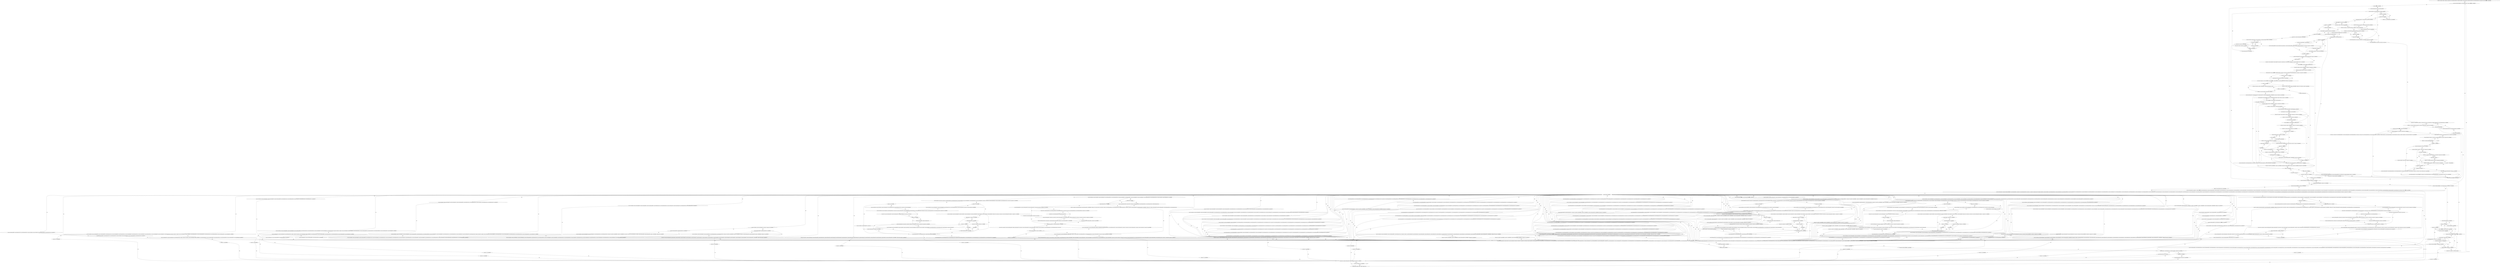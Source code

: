digraph "func" {
"134536991" [label = "'push ebp', 'push edi', 'push esi', 'push ebx', 'sub esp, 0x51c', 'mov byte [esp+0x4c8], 0x0', 'lea eax, [esp+0xb8]', 'mov dword [esp], eax', 'lea ebp, [esp+0x4c8]', 'mov dword [esp+0x3c], 0x0', 'mov ebx, 0x0', 'mov esi, 0xfffffffe', 'jmp 0x804e8c0', " ]
"134539456" [label = "'movsx eax, byte [ebx+0x805eaa0]', 'mov dword [esp+0x4], eax', 'cmp eax, 0xffffffa3', 'je 0x804e639', " ]
"134538809" [label = "'movsx eax, byte [ebx+0x805ea20]', 'mov dword [esp+0x4], eax', 'test eax, eax', 'je 0x8050949', " ]
"134539476" [label = "'cmp esi, 0xfffffffe', 'je 0x804df59', " ]
"134547785" [label = "'cmp dword [esp+0x3c], 0x3', 'jne 0x8050975', " ]
"134538828" [label = "'mov eax, dword [esp+0x4]', 'movzx eax, byte [eax+0x805e820]', 'mov byte [esp+0x6e], al', 'movsx edi, al', 'mov dword [esp+0x40], edi', 'mov eax, 0x1', 'sub eax, edi', 'imul eax, eax, 0x34', 'add eax, dword [esp]', 'mov edx, dword [eax]', 'mov dword [esp+0x84], edx', 'mov edx, dword [eax+0x4]', 'mov dword [esp+0x88], edx', 'mov edx, dword [eax+0x8]', 'mov dword [esp+0x8c], edx', 'mov edx, dword [eax+0xc]', 'mov dword [esp+0x90], edx', 'mov ebx, dword [eax+0x10]', 'mov dword [esp+0x94], ebx', 'mov ecx, dword [eax+0x14]', 'mov dword [esp+0x98], ecx', 'mov edx, dword [eax+0x18]', 'mov dword [esp+0x9c], edx', 'mov edx, dword [eax+0x1c]', 'mov dword [esp+0xa0], edx', 'mov edx, dword [eax+0x20]', 'mov dword [esp+0xa4], edx', 'mov edx, dword [eax+0x24]', 'mov dword [esp+0xa8], edx', 'mov edx, dword [eax+0x28]', 'mov dword [esp+0xac], edx', 'mov edx, dword [eax+0x2c]', 'mov dword [esp+0xb0], edx', 'mov edi, dword [eax+0x30]', 'mov dword [esp+0x20], edi', 'mov dword [esp+0xb4], edi', 'mov edi, dword [eax+0x8]', 'mov dword [esp+0x28], edi', 'mov edi, dword [eax+0xc]', 'mov dword [esp+0x2c], edi', 'mov dword [esp+0x8], ebx', 'mov dword [esp+0x10], ecx', 'mov edi, dword [eax+0x18]', 'mov dword [esp+0x30], edi', 'mov edi, dword [eax+0x1c]', 'mov dword [esp+0x34], edi', 'mov edi, dword [eax+0x20]', 'mov ecx, dword [eax+0x24]', 'mov dword [esp+0x38], ecx', 'mov edx, dword [eax+0x2c]', 'mov eax, dword [eax+0x28]', 'mov dword [esp+0x18], eax', 'mov dword [esp+0x1c], edx', 'mov eax, dword [esp+0x4]', 'sub eax, 0x4', 'cmp eax, 0x57', 'ja 0x804e77f', " ]
"134537049" [label = "'mov dword [esp+0x8], ebx', 'mov ecx, dword [esp+0x530]', " ]
"134539485" [label = "'test esi, esi', 'jle 0x804e555', " ]
"134547829" [label = "'mov edx, dword [esp]', 'jmp 0x8050993', " ]
"134547792" [label = "'test esi, esi', 'jg 0x805096b', " ]
"134539135" [label = "'movsx edx, byte [esp+0x6e]', 'imul eax, edx, 0x34', 'mov ecx, dword [esp]', 'sub ecx, eax', 'mov eax, ecx', 'sub ebp, edx', 'mov edx, ebp', 'lea ecx, [ecx+0x34]', 'mov dword [esp], ecx', 'mov ecx, dword [esp+0x28]', 'mov dword [eax+0x3c], ecx', 'mov dword [esp+0x8c], ecx', 'mov ebx, dword [esp+0x2c]', 'mov dword [esp+0x90], ebx', 'mov ecx, dword [esp+0x8]', 'mov dword [esp+0x94], ecx', 'mov ebx, dword [esp+0x10]', 'mov dword [esp+0x98], ebx', 'mov ebx, dword [esp+0x30]', 'mov ebp, ebx', 'mov dword [esp+0x9c], ebx', 'mov ecx, dword [esp+0x34]', 'mov dword [esp+0xa0], ecx', 'mov dword [eax+0x54], edi', 'mov dword [esp+0xa4], edi', 'mov edi, dword [esp+0x38]', 'mov dword [esp+0xa8], edi', 'mov ecx, dword [esp+0x18]', 'mov ebx, dword [esp+0x1c]', 'mov dword [esp+0x18], ecx', 'mov dword [esp+0xac], ecx', 'mov dword [esp+0xb0], ebx', 'mov edi, dword [esp+0x20]', 'mov dword [esp+0xb4], edi', 'mov ebx, dword [esp+0x84]', 'mov dword [eax+0x34], ebx', 'mov ebx, dword [esp+0x88]', 'mov dword [eax+0x38], ebx', 'mov ebx, dword [esp+0x90]', 'mov dword [eax+0x40], ebx', 'mov ecx, dword [esp+0x8]', 'mov dword [eax+0x44], ecx', 'mov ebx, dword [esp+0x10]', 'mov dword [eax+0x48], ebx', 'mov dword [eax+0x4c], ebp', 'mov ebx, dword [esp+0xa0]', 'mov dword [eax+0x50], ebx', 'mov ebx, dword [esp+0xa8]', 'mov dword [eax+0x58], ebx', 'mov ebx, dword [esp+0x18]', 'mov dword [eax+0x5c], ebx', 'mov ecx, dword [esp+0xb0]', 'mov dword [eax+0x60], ecx', 'mov dword [eax+0x64], edi', 'mov eax, dword [esp+0x4]', 'movsx ecx, byte [eax+0x805e880]', 'movzx ebx, byte [edx]', 'movsx eax, byte [ecx+0x805e9d4]', 'movsx edi, bl', 'add eax, edi', 'cmp eax, 0x70', 'ja 0x804e89b', " ]
"134539068" [label = "'jmp dword [eax*4+0x805df20]', " ]
"134537060" [label = "'mov eax, dword [ecx]', 'movzx edx, byte [eax]', 'cmp dl, 0x9', 'jl 0x804df7f', " ]
"134538581" [label = "'mov edx, 0x0', 'mov esi, 0x0', " ]
"134539493" [label = "'cmp esi, 0x100', 'je 0x8050961', " ]
"134547859" [label = "'movsx eax, byte [ebx+0x805eaa0]', 'cmp eax, 0xffffffa3', 'je 0x805097a', " ]
"134547819" [label = "'mov esi, 0xfffffffe', 'mov edx, dword [esp]', 'jmp 0x8050993', " ]
"134547796" [label = "'test esi, esi', 'je 0x8050ade', " ]
"134539419" [label = "'movsx ebx, byte [ecx+0x805e9b8]', " ]
"134539407" [label = "'cmp bl, byte [eax+0x805e8e0]', 'je 0x805093d', " ]
"134539075" [label = "'mov eax, dword [esp]', 'mov edx, dword [eax+0x4]', 'mov eax, dword [eax]', 'mov ecx, dword [esp+0x530]', 'mov dword [ecx+0x4c], eax', 'mov dword [ecx+0x50], edx', 'mov byte [ecx+0x88], 0x1', 'sub esp, 0x4', 'push 0x5', 'push 0x805d2a1', 'push 0x0', 'call 0x80490d0', 'mov edx, dword [esp+0x540]', 'call 0x804dbd0', 'add esp, 0x10', " ]
"134539534" [label = "'mov eax, dword [esp+0x530]', 'add dword [eax+0x9c], 0x1', 'add dword [eax+0x8c], 0x1', 'sub esp, 0x4', 'push 0x5', 'push 0x805d2b3', 'push 0x0', 'call 0x80490d0', 'mov edx, dword [esp+0x540]', 'call 0x804dbd0', 'add esp, 0x10', 'jmp 0x804e77f', " ]
"134539592" [label = "'mov eax, dword [esp+0x530]', 'add dword [eax+0x9c], 0x1', 'sub esp, 0x4', 'push 0x5', 'push 0x805d2b7', 'push 0x0', 'call 0x80490d0', 'mov edx, dword [esp+0x540]', 'call 0x804dbd0', 'add esp, 0x10', 'jmp 0x804e77f', " ]
"134539643" [label = "'mov eax, dword [esp+0x530]', 'add dword [eax+0x94], 0x1', 'sub esp, 0x4', 'push 0x5', 'push 0x805d2bc', 'push 0x0', 'call 0x80490d0', 'mov edx, dword [esp+0x540]', 'call 0x804dbd0', 'add esp, 0x10', 'jmp 0x804e77f', " ]
"134539694" [label = "'mov eax, dword [esp+0x530]', 'add dword [eax+0xa0], 0x1', 'sub esp, 0x4', 'push 0x5', 'push 0x805d2c2', 'push 0x0', 'call 0x80490d0', 'mov edx, dword [esp+0x540]', 'call 0x804dbd0', 'add esp, 0x10', 'jmp 0x804e77f', " ]
"134539745" [label = "'mov eax, dword [esp+0x530]', 'add dword [eax+0x8c], 0x1', 'sub esp, 0x4', 'push 0x5', 'push 0x805b4df', 'push 0x0', 'call 0x80490d0', 'mov edx, dword [esp+0x540]', 'call 0x804dbd0', 'add esp, 0x10', 'jmp 0x804e77f', " ]
"134539796" [label = "'mov eax, dword [esp+0x530]', 'add dword [eax+0x90], 0x1', 'sub esp, 0x4', 'push 0x5', 'push 0x805d2c7', 'push 0x0', 'call 0x80490d0', 'mov edx, dword [esp+0x540]', 'call 0x804dbd0', 'add esp, 0x10', 'jmp 0x804e77f', " ]
"134539847" [label = "'sub esp, 0x4', 'push 0x5', 'push 0x805d2cb', 'push 0x0', 'call 0x80490d0', 'mov edx, dword [esp+0x540]', 'call 0x804da87', 'add esp, 0x10', 'jmp 0x804e77f', " ]
"134539884" [label = "'sub esp, 0x4', 'push 0x5', 'push 0x805d2d4', 'push 0x0', 'call 0x80490d0', 'mov edx, dword [esp+0x540]', 'call 0x804dbd0', 'add esp, 0x10', 'jmp 0x804e77f', " ]
"134539921" [label = "'sub esp, 0x4', 'push 0x5', 'push 0x805d2db', 'push 0x0', 'call 0x80490d0', 'mov edx, dword [esp+0x540]', 'call 0x804da87', 'add esp, 0x10', 'jmp 0x804e77f', " ]
"134539958" [label = "'mov ecx, dword [esp]', 'mov eax, dword [ecx-0x30]', 'mov edx, dword [ecx-0x2c]', 'mov ebx, dword [esp+0x530]', 'mov dword [ebx+0x3c], eax', 'mov dword [ebx+0x40], edx', 'mov dword [ebx+0x44], 0x0', 'mov dword [ebx+0x48], 0x0', 'mov dword [ebx+0x4c], 0x0', 'mov dword [ebx+0x50], 0x0', 'mov eax, dword [ecx]', 'mov dword [ebx+0x18], eax', 'jmp 0x804e77f', " ]
"134540018" [label = "'mov eax, dword [esp]', 'mov ecx, dword [eax-0x30]', 'mov ebx, dword [eax-0x2c]', 'mov dword [esp+0x40], ecx', 'mov dword [esp+0x44], ebx', 'mov edx, dword [eax-0x94]', 'mov eax, dword [eax-0x98]', 'mov ecx, dword [esp+0x530]', 'mov dword [ecx+0x3c], eax', 'mov dword [ecx+0x40], edx', 'mov edx, ecx', 'mov ecx, dword [esp+0x40]', 'mov ebx, dword [esp+0x44]', 'mov dword [edx+0x44], ecx', 'mov dword [edx+0x48], ebx', 'mov dword [edx+0x4c], 0x0', 'mov dword [edx+0x50], 0x0', 'mov eax, dword [esp]', 'mov eax, dword [eax]', 'mov dword [edx+0x18], eax', 'jmp 0x804e77f', " ]
"134540103" [label = "'mov ebx, dword [esp]', 'mov ecx, dword [ebx-0x30]', 'mov dword [esp+0x40], ecx', 'mov eax, dword [ebx-0x34]', 'mov dword [esp+0x48], eax', 'mov eax, dword [ebx-0x98]', 'mov edx, dword [ebx-0x94]', 'mov dword [esp+0x50], eax', 'mov dword [esp+0x54], edx', 'mov eax, dword [ebx-0x100]', 'mov edx, dword [ebx-0xfc]', 'mov ecx, dword [esp+0x530]', 'mov dword [ecx+0x3c], eax', 'mov dword [ecx+0x40], edx', 'mov eax, dword [esp+0x50]', 'mov edx, dword [esp+0x54]', 'mov dword [ecx+0x44], eax', 'mov dword [ecx+0x48], edx', 'mov eax, dword [esp+0x48]', 'mov dword [ecx+0x4c], eax', 'mov eax, ecx', 'mov ecx, dword [esp+0x40]', 'mov dword [eax+0x50], ecx', 'mov eax, dword [ebx]', 'mov ecx, dword [esp+0x530]', 'mov dword [ecx+0x18], eax', 'jmp 0x804e77f', " ]
"134540212" [label = "'mov eax, dword [esp]', 'mov edx, dword [eax-0x2c]', 'mov eax, dword [eax-0x30]', 'mov ecx, dword [esp+0x530]', 'mov dword [ecx+0x3c], eax', 'mov dword [ecx+0x40], edx', 'mov dword [ecx+0x44], 0x0', 'mov dword [ecx+0x48], 0x0', 'mov dword [ecx+0x4c], 0x0', 'mov dword [ecx+0x50], 0x0', 'mov dword [ecx+0x18], 0x2', 'jmp 0x804e77f', " ]
"134540274" [label = "'mov eax, dword [esp]', 'mov ecx, dword [eax-0x30]', 'mov ebx, dword [eax-0x2c]', 'mov dword [esp+0x40], ecx', 'mov dword [esp+0x44], ebx', 'mov edx, dword [eax-0x94]', 'mov eax, dword [eax-0x98]', 'mov ecx, dword [esp+0x530]', 'mov dword [ecx+0x3c], eax', 'mov dword [ecx+0x40], edx', 'mov eax, ecx', 'mov ecx, dword [esp+0x40]', 'mov ebx, dword [esp+0x44]', 'mov dword [eax+0x44], ecx', 'mov dword [eax+0x48], ebx', 'mov dword [eax+0x4c], 0x0', 'mov dword [eax+0x50], 0x0', 'mov dword [eax+0x18], 0x2', 'jmp 0x804e77f', " ]
"134540358" [label = "'mov ebx, dword [esp]', 'mov ecx, dword [ebx-0x30]', 'mov eax, dword [ebx-0x34]', 'mov dword [esp+0x40], eax', 'mov eax, dword [ebx-0x98]', 'mov edx, dword [ebx-0x94]', 'mov dword [esp+0x48], eax', 'mov dword [esp+0x4c], edx', 'mov eax, dword [ebx-0x100]', 'mov edx, dword [ebx-0xfc]', 'mov ebx, dword [esp+0x530]', 'mov dword [ebx+0x3c], eax', 'mov dword [ebx+0x40], edx', 'mov eax, dword [esp+0x48]', 'mov edx, dword [esp+0x4c]', 'mov dword [ebx+0x44], eax', 'mov dword [ebx+0x48], edx', 'mov eax, dword [esp+0x40]', 'mov dword [ebx+0x4c], eax', 'mov dword [ebx+0x50], ecx', 'mov dword [ebx+0x18], 0x2', 'jmp 0x804e77f', " ]
"134540452" [label = "'mov eax, dword [esp+0x530]', 'add dword [eax+0xa0], 0x1', 'mov edx, dword [esp]', 'mov ecx, dword [edx]', 'mov ebx, dword [edx+0x4]', 'mov dword [esp+0x50], ecx', 'mov dword [esp+0x54], ebx', 'movzx eax, byte [edx-0x34]', 'mov byte [esp+0x6f], al', 'mov eax, dword [edx-0x30]', 'mov edx, dword [edx-0x2c]', 'mov dword [esp+0x48], eax', 'mov dword [esp+0x4c], edx', 'mov edx, dword [esp]', 'cmp dword [edx-0x28], 0x2', 'jg 0x804ece5', " ]
"134540984" [label = "'mov eax, dword [esp]', 'mov eax, dword [eax]', 'mov ecx, dword [esp+0x530]', 'mov dword [ecx+0x10], eax', 'jmp 0x804e77f', " ]
"134541004" [label = "'mov eax, dword [esp+0x530]', 'mov dword [eax+0x10], 0x1', 'add dword [eax+0x98], 0x1', 'jmp 0x804e77f', " ]
"134541030" [label = "'mov eax, dword [esp]', 'mov eax, dword [eax]', 'mov ecx, dword [esp+0x530]', 'mov dword [ecx+0x14], eax', 'jmp 0x804e77f', " ]
"134541050" [label = "'mov eax, dword [esp+0x530]', 'mov dword [eax+0x14], 0xffff9d90', 'jmp 0x804e77f', " ]
"134541069" [label = "'mov ebx, dword [esp]', 'mov eax, dword [ebx-0x34]', 'mov ecx, dword [esp+0x530]', 'mov dword [ecx+0x14], eax', 'sub esp, 0x8', 'push 0x1', 'push dword [ebx+0x30]', 'push dword [ebx+0x2c]', 'push dword [ebx+0x28]', 'push dword [ebx+0x24]', 'push dword [ebx+0x20]', 'push dword [ebx+0x1c]', 'push dword [ebx+0x18]', 'push dword [ebx+0x14]', 'push dword [ebx+0x10]', 'push dword [ebx+0xc]', 'push dword [ebx+0x8]', 'push dword [ebx+0x4]', 'push dword [ebx]', 'mov eax, dword [esp+0x570]', 'call 0x804d381', 'add esp, 0x40', 'test al, al', 'je 0x8050a91', " ]
"134541188" [label = "'mov eax, dword [esp+0x530]', 'mov dword [eax+0x14], 0xffff9d90', 'sub esp, 0x8', 'push 0x1', 'mov eax, dword [esp+0xc]', 'push dword [eax+0x30]', 'push dword [eax+0x2c]', 'push dword [eax+0x28]', 'push dword [eax+0x24]', 'push dword [eax+0x20]', 'push dword [eax+0x1c]', 'push dword [eax+0x18]', 'push dword [eax+0x14]', 'push dword [eax+0x10]', 'push dword [eax+0xc]', 'push dword [eax+0x8]', 'push dword [eax+0x4]', 'push dword [eax]', 'mov eax, dword [esp+0x570]', 'call 0x804d381', 'add esp, 0x40', 'test al, al', 'je 0x8050a98', " ]
"134541309" [label = "'mov edx, dword [esp]', 'mov ecx, dword [edx]', 'mov ebx, dword [edx+0x4]', 'mov dword [esp+0x50], ecx', 'mov dword [esp+0x54], ebx', 'movzx eax, byte [edx-0x34]', 'mov byte [esp+0x6f], al', 'mov eax, dword [edx-0x30]', 'mov edx, dword [edx-0x2c]', 'mov dword [esp+0x48], eax', 'mov dword [esp+0x4c], edx', 'mov edx, dword [esp]', 'cmp dword [edx-0x28], 0x2', 'jg 0x804f030', " ]
"134541908" [label = "'mov eax, dword [esp]', 'mov eax, dword [eax]', 'mov dword [esp+0x40], eax', 'add eax, 0xe10', 'mov ecx, dword [esp+0x530]', 'mov dword [ecx+0x14], eax', 'jmp 0x804e77f', " ]
"134541937" [label = "'mov eax, dword [esp]', 'mov eax, dword [eax-0x34]', 'mov dword [esp+0x40], eax', 'add eax, 0xe10', 'mov ecx, dword [esp+0x530]', 'mov dword [ecx+0x14], eax', 'jmp 0x804e77f', " ]
"134541967" [label = "'mov eax, dword [esp+0x530]', 'mov dword [eax+0x4], 0x0', 'mov dword [eax+0x8], 0x0', 'mov eax, dword [esp]', 'mov eax, dword [eax]', 'mov ecx, dword [esp+0x530]', 'mov dword [ecx+0xc], eax', 'jmp 0x804e77f', " ]
"134542008" [label = "'mov eax, dword [esp+0x530]', 'mov dword [eax+0x4], 0x0', 'mov dword [eax+0x8], 0x0', 'mov eax, dword [esp]', 'mov eax, dword [eax-0x34]', 'mov ecx, dword [esp+0x530]', 'mov dword [ecx+0xc], eax', 'jmp 0x804e77f', " ]
"134542050" [label = "'mov ecx, dword [esp]', 'mov eax, dword [ecx-0x34]', 'mov edx, dword [ecx-0x30]', 'mov ebx, dword [esp+0x530]', 'mov dword [ebx+0x4], eax', 'mov dword [ebx+0x8], edx', 'mov eax, dword [ecx]', 'mov dword [ebx+0xc], eax', 'mov byte [ebx+0xac], 0x1', 'jmp 0x804e77f', " ]
"134542089" [label = "'mov ecx, dword [esp]', 'mov eax, dword [ecx-0x30]', 'mov edx, dword [ecx-0x2c]', 'mov ebx, dword [esp+0x530]', 'mov dword [ebx+0x4], eax', 'mov dword [ebx+0x8], edx', 'mov eax, dword [ecx]', 'mov dword [ebx+0xc], eax', 'mov byte [ebx+0xac], 0x1', 'jmp 0x804e77f', " ]
"134542128" [label = "'mov ecx, dword [esp]', 'mov eax, dword [ecx-0x64]', 'mov edx, dword [ecx-0x60]', 'mov ebx, dword [esp+0x530]', 'mov dword [ebx+0x2c], eax', 'mov dword [ebx+0x30], edx', 'mov eax, dword [ecx+0x4]', 'mov edx, dword [ecx+0x8]', 'mov dword [ebx+0x34], eax', 'mov dword [ebx+0x38], edx', 'jmp 0x804e77f', " ]
"134542167" [label = "'mov eax, dword [esp]', 'mov eax, dword [eax-0xc4]', 'mov ebx, eax', 'cmp eax, 0x3', 'jle 0x804f40d', " ]
"134542498" [label = "'mov ebx, dword [esp]', 'mov eax, dword [ebx-0x64]', 'mov edx, dword [ebx-0x60]', 'mov ecx, dword [esp+0x530]', 'mov dword [ecx+0x34], eax', 'mov dword [ecx+0x38], edx', 'mov eax, dword [ebx-0x34]', 'mov edx, dword [ebx-0x30]', 'mov dword [ecx+0x2c], eax', 'mov dword [ecx+0x30], edx', 'mov eax, dword [ebx+0x4]', 'mov edx, dword [ebx+0x8]', 'mov dword [esp+0x4c], edx', 'neg eax', 'adc edx, 0x0', 'neg edx', 'mov ecx, dword [ebx+0x8]', 'add ecx, 0x80000000', 'mov dword [esp+0x48], ecx', 'mov ecx, dword [esp+0x530]', 'mov dword [ecx+0x20], eax', 'mov dword [ecx+0x24], edx', 'mov ecx, dword [esp+0x48]', 'or ecx, dword [ebx+0x4]', 'je 0x8050a9f', " ]
"134542606" [label = "'mov ebx, dword [esp]', 'mov eax, dword [ebx-0x68]', 'mov edx, dword [ebx-0x64]', 'mov ecx, dword [esp+0x530]', 'mov dword [ecx+0x2c], eax', 'mov dword [ecx+0x30], edx', 'mov eax, dword [ebx-0x30]', 'mov edx, dword [ebx-0x2c]', 'mov dword [esp+0x4c], edx', 'neg eax', 'adc edx, 0x0', 'neg edx', 'mov ecx, dword [ebx-0x2c]', 'add ecx, 0x80000000', 'mov dword [esp+0x48], ecx', 'mov ecx, dword [esp+0x530]', 'mov dword [ecx+0x34], eax', 'mov dword [ecx+0x38], edx', 'mov ecx, dword [esp+0x48]', 'or ecx, dword [ebx-0x30]', 'je 0x8050aa6', " ]
"134542758" [label = "'mov ecx, dword [esp]', 'mov eax, dword [ecx-0x34]', 'mov edx, dword [ecx-0x30]', 'mov ebx, dword [esp+0x530]', 'mov dword [ebx+0x2c], eax', 'mov dword [ebx+0x30], edx', 'mov eax, dword [ecx+0x4]', 'mov edx, dword [ecx+0x8]', 'mov dword [ebx+0x34], eax', 'mov dword [ebx+0x38], edx', 'jmp 0x804e77f', " ]
"134542797" [label = "'mov ecx, dword [esp]', 'mov eax, dword [ecx-0x9c]', 'mov edx, dword [ecx-0x98]', 'mov ebx, dword [esp+0x530]', 'mov dword [ebx+0x2c], eax', 'mov dword [ebx+0x30], edx', 'mov eax, dword [ecx-0x64]', 'mov edx, dword [ecx-0x60]', 'mov dword [ebx+0x34], eax', 'mov dword [ebx+0x38], edx', 'mov eax, dword [ecx]', 'mov dword [ebx+0x1c], eax', 'mov eax, dword [ecx+0x4]', 'mov dword [ebx+0x20], eax', 'mov eax, dword [ecx+0x8]', 'mov dword [ebx+0x24], eax', 'mov eax, dword [ecx+0xc]', 'mov dword [ebx+0x28], eax', 'jmp 0x804e77f', " ]
"134542865" [label = "'mov ecx, dword [esp]', 'mov eax, dword [ecx-0x30]', 'mov edx, dword [ecx-0x2c]', 'mov ebx, dword [esp+0x530]', 'mov dword [ebx+0x34], eax', 'mov dword [ebx+0x38], edx', 'mov eax, dword [ecx]', 'mov edx, dword [ecx+0x4]', 'mov dword [ebx+0x2c], eax', 'mov dword [ebx+0x30], edx', 'jmp 0x804e77f', " ]
"134542903" [label = "'mov ecx, dword [esp]', 'mov eax, dword [ecx-0x64]', 'mov edx, dword [ecx-0x60]', 'mov ebx, dword [esp+0x530]', 'mov dword [ebx+0x34], eax', 'mov dword [ebx+0x38], edx', 'mov eax, dword [ecx-0x34]', 'mov edx, dword [ecx-0x30]', 'mov dword [ebx+0x2c], eax', 'mov dword [ebx+0x30], edx', 'mov eax, dword [ecx]', 'mov dword [ebx+0x1c], eax', 'mov eax, dword [ecx+0x4]', 'mov dword [ebx+0x20], eax', 'mov eax, dword [ecx+0x8]', 'mov dword [ebx+0x24], eax', 'mov eax, dword [ecx+0xc]', 'mov dword [ebx+0x28], eax', 'jmp 0x804e77f', " ]
"134542965" [label = "'mov ebx, dword [esp]', 'mov eax, dword [ebx-0x68]', 'mov ecx, dword [esp+0x530]', 'mov dword [ecx+0x1c], eax', 'mov eax, dword [ebx-0x64]', 'mov dword [ecx+0x20], eax', 'mov eax, dword [ebx-0x60]', 'mov dword [ecx+0x24], eax', 'mov eax, dword [ebx-0x5c]', 'mov dword [ecx+0x28], eax', 'mov eax, dword [ebx-0x30]', 'mov edx, dword [ebx-0x2c]', 'mov dword [esp+0x4c], edx', 'neg eax', 'adc edx, 0x0', 'neg edx', 'mov ecx, dword [ebx-0x2c]', 'add ecx, 0x80000000', 'mov dword [esp+0x48], ecx', 'mov ecx, dword [esp+0x530]', 'mov dword [ecx+0x2c], eax', 'mov dword [ecx+0x30], edx', 'mov ecx, dword [esp+0x48]', 'or ecx, dword [ebx-0x30]', 'je 0x8050ab4', " ]
"134543121" [label = "'sub esp, 0x8', 'mov eax, dword [esp+0x8]', 'push dword [eax]', 'push dword [eax-0x4]', 'push dword [eax-0x8]', 'push dword [eax-0xc]', 'push dword [eax-0x10]', 'push dword [eax-0x14]', 'push dword [eax-0x18]', 'push dword [eax-0x1c]', 'push dword [eax-0x20]', 'push dword [eax-0x24]', 'push dword [eax-0x28]', 'push dword [eax-0x2c]', 'push dword [eax-0x30]', 'push dword [eax-0x34]', 'mov eax, dword [esp+0x570]', 'call 0x804d381', 'add esp, 0x40', 'test al, al', 'jne 0x804e77f', " ]
"134543202" [label = "'sub esp, 0x8', 'push 0x1', 'mov eax, dword [esp+0xc]', 'push dword [eax+0x30]', 'push dword [eax+0x2c]', 'push dword [eax+0x28]', 'push dword [eax+0x24]', 'push dword [eax+0x20]', 'push dword [eax+0x1c]', 'push dword [eax+0x18]', 'push dword [eax+0x14]', 'push dword [eax+0x10]', 'push dword [eax+0xc]', 'push dword [eax+0x8]', 'push dword [eax+0x4]', 'push dword [eax]', 'mov eax, dword [esp+0x570]', 'call 0x804d381', 'add esp, 0x40', 'test al, al', 'jne 0x804e77f', " ]
"134543282" [label = "'sub esp, 0x8', 'push 0x1', 'mov eax, dword [esp+0xc]', 'push dword [eax+0x30]', 'push dword [eax+0x2c]', 'push dword [eax+0x28]', 'push dword [eax+0x24]', 'push dword [eax+0x20]', 'push dword [eax+0x1c]', 'push dword [eax+0x18]', 'push dword [eax+0x14]', 'push dword [eax+0x10]', 'push dword [eax+0xc]', 'push dword [eax+0x8]', 'push dword [eax+0x4]', 'push dword [eax]', 'mov eax, dword [esp+0x570]', 'call 0x804d381', 'add esp, 0x40', 'test al, al', 'jne 0x804e77f', " ]
"134543362" [label = "'mov eax, dword [esp]', 'mov edx, dword [eax-0x30]', 'mov eax, dword [eax-0x34]', 'mov dword [esp+0x84], eax', 'mov dword [esp+0x88], edx', 'mov dword [esp+0x20], 0x0', 'mov dword [esp+0x18], 0x0', 'mov dword [esp+0x1c], 0x0', 'mov edi, 0x0', 'mov dword [esp+0x38], 0x0', 'mov dword [esp+0x30], 0x0', 'mov dword [esp+0x34], 0x0', 'mov dword [esp+0x8], 0x0', 'mov dword [esp+0x10], 0x0', 'mov dword [esp+0x28], 0x0', 'mov dword [esp+0x2c], 0x0', 'jmp 0x804e77f', " ]
"134543475" [label = "'mov eax, dword [esp]', 'mov edx, dword [eax-0x2c]', 'mov eax, dword [eax-0x30]', 'mov dword [esp+0x84], eax', 'mov dword [esp+0x88], edx', 'mov dword [esp+0x20], 0x0', 'mov dword [esp+0x18], 0x0', 'mov dword [esp+0x1c], 0x0', 'mov edi, 0x0', 'mov dword [esp+0x38], 0x0', 'mov dword [esp+0x30], 0x0', 'mov dword [esp+0x34], 0x0', 'mov dword [esp+0x8], 0x0', 'mov dword [esp+0x10], 0x0', 'mov dword [esp+0x28], 0x0', 'mov dword [esp+0x2c], 0x0', 'jmp 0x804e77f', " ]
"134543588" [label = "'mov dword [esp+0x84], 0x1', 'mov dword [esp+0x88], 0x0', 'mov dword [esp+0x20], 0x0', 'mov dword [esp+0x18], 0x0', 'mov dword [esp+0x1c], 0x0', 'mov edi, 0x0', 'mov dword [esp+0x38], 0x0', 'mov dword [esp+0x30], 0x0', 'mov dword [esp+0x34], 0x0', 'mov dword [esp+0x8], 0x0', 'mov dword [esp+0x10], 0x0', 'mov dword [esp+0x28], 0x0', 'mov dword [esp+0x2c], 0x0', 'jmp 0x804e77f', " ]
"134543700" [label = "'mov dword [esp+0x84], 0x0', 'mov dword [esp+0x88], 0x0', 'mov eax, dword [esp]', 'mov edi, dword [eax-0x34]', 'mov dword [esp+0x28], edi', 'mov eax, dword [eax-0x30]', 'mov dword [esp+0x2c], eax', 'mov dword [esp+0x20], 0x0', 'mov dword [esp+0x18], 0x0', 'mov dword [esp+0x1c], 0x0', 'mov edi, 0x0', 'mov dword [esp+0x38], 0x0', 'mov dword [esp+0x30], 0x0', 'mov dword [esp+0x34], 0x0', 'mov dword [esp+0x8], 0x0', 'mov dword [esp+0x10], 0x0', 'jmp 0x804e77f', " ]
"134543813" [label = "'mov dword [esp+0x84], 0x0', 'mov dword [esp+0x88], 0x0', 'mov eax, dword [esp]', 'mov edi, dword [eax-0x30]', 'mov dword [esp+0x28], edi', 'mov eax, dword [eax-0x2c]', 'mov dword [esp+0x2c], eax', 'mov dword [esp+0x20], 0x0', 'mov dword [esp+0x18], 0x0', 'mov dword [esp+0x1c], 0x0', 'mov edi, 0x0', 'mov dword [esp+0x38], 0x0', 'mov dword [esp+0x30], 0x0', 'mov dword [esp+0x34], 0x0', 'mov dword [esp+0x8], 0x0', 'mov dword [esp+0x10], 0x0', 'jmp 0x804e77f', " ]
"134543926" [label = "'mov dword [esp+0x84], 0x0', 'mov dword [esp+0x88], 0x0', 'mov dword [esp+0x20], 0x0', 'mov dword [esp+0x18], 0x0', 'mov dword [esp+0x1c], 0x0', 'mov edi, 0x0', 'mov dword [esp+0x38], 0x0', 'mov dword [esp+0x30], 0x0', 'mov dword [esp+0x34], 0x0', 'mov dword [esp+0x8], 0x0', 'mov dword [esp+0x10], 0x0', 'mov dword [esp+0x28], 0x1', 'mov dword [esp+0x2c], 0x0', 'jmp 0x804e77f', " ]
"134544038" [label = "'lea edi, [esp+0x84]', 'mov ecx, 0xd', 'mov eax, 0x0', 'rep stosd dword [edi]', 'mov dword [esp+0x18], 0x0', 'mov ebx, dword [esp]', 'mov ecx, dword [ebx-0x30]', 'mov dword [esp+0x8], ecx', 'mov eax, dword [ebx-0x34]', 'mov edx, eax', 'sar edx, 0x1f', 'mov edi, dword [ebx+0x4]', 'mov eax, dword [ebx]', 'mov dword [esp+0x10], eax', 'sar eax, 0x1f', 'cmp edx, ecx', 'jne 0x804fbd3', " ]
"134544507" [label = "'lea edi, [esp+0x84]', 'mov ecx, 0xd', 'mov eax, 0x0', 'rep stosd dword [edi]', 'mov dword [esp+0x18], 0x0', 'mov ecx, dword [esp]', 'mov ebx, dword [ecx-0x2c]', 'mov dword [esp+0x8], ebx', 'mov eax, dword [ecx-0x30]', 'mov edx, eax', 'sar edx, 0x1f', 'mov edi, dword [ecx+0x4]', 'mov eax, dword [ecx]', 'mov dword [esp+0x10], eax', 'sar eax, 0x1f', 'cmp edx, ebx', 'jne 0x804fda8', " ]
"134544976" [label = "'mov dword [esp+0x84], 0x0', 'mov dword [esp+0x88], 0x0', 'mov eax, dword [esp]', 'mov edi, dword [eax]', 'mov dword [esp+0x8], edi', 'mov eax, dword [eax+0x4]', 'mov dword [esp+0x10], eax', 'mov dword [esp+0x20], 0x0', 'mov dword [esp+0x18], 0x0', 'mov dword [esp+0x1c], 0x0', 'mov edi, 0x0', 'mov dword [esp+0x38], 0x0', 'mov dword [esp+0x30], 0x0', 'mov dword [esp+0x34], 0x0', 'mov dword [esp+0x28], 0x0', 'mov dword [esp+0x2c], 0x0', 'jmp 0x804e77f', " ]
"134545088" [label = "'mov dword [esp+0x84], 0x0', 'mov dword [esp+0x88], 0x0', 'mov eax, dword [esp]', 'mov edi, dword [eax-0x34]', 'mov dword [esp+0x30], edi', 'mov eax, dword [eax-0x30]', 'mov dword [esp+0x34], eax', 'mov dword [esp+0x20], 0x0', 'mov dword [esp+0x18], 0x0', 'mov dword [esp+0x1c], 0x0', 'mov edi, 0x0', 'mov dword [esp+0x38], 0x0', 'mov dword [esp+0x8], 0x0', 'mov dword [esp+0x10], 0x0', 'mov dword [esp+0x28], 0x0', 'mov dword [esp+0x2c], 0x0', 'jmp 0x804e77f', " ]
"134545201" [label = "'mov dword [esp+0x84], 0x0', 'mov dword [esp+0x88], 0x0', 'mov eax, dword [esp]', 'mov edi, dword [eax-0x30]', 'mov dword [esp+0x30], edi', 'mov eax, dword [eax-0x2c]', 'mov dword [esp+0x34], eax', 'mov dword [esp+0x20], 0x0', 'mov dword [esp+0x18], 0x0', 'mov dword [esp+0x1c], 0x0', 'mov edi, 0x0', 'mov dword [esp+0x38], 0x0', 'mov dword [esp+0x8], 0x0', 'mov dword [esp+0x10], 0x0', 'mov dword [esp+0x28], 0x0', 'mov dword [esp+0x2c], 0x0', 'jmp 0x804e77f', " ]
"134545314" [label = "'mov dword [esp+0x84], 0x0', 'mov dword [esp+0x88], 0x0', 'mov dword [esp+0x20], 0x0', 'mov dword [esp+0x18], 0x0', 'mov dword [esp+0x1c], 0x0', 'mov edi, 0x0', 'mov dword [esp+0x38], 0x0', 'mov dword [esp+0x30], 0x1', 'mov dword [esp+0x34], 0x0', 'mov dword [esp+0x8], 0x0', 'mov dword [esp+0x10], 0x0', 'mov dword [esp+0x28], 0x0', 'mov dword [esp+0x2c], 0x0', 'jmp 0x804e77f', " ]
"134545426" [label = "'mov dword [esp+0x84], 0x0', 'mov dword [esp+0x88], 0x0', 'mov eax, dword [esp]', 'mov edi, dword [eax-0x34]', 'mov eax, dword [eax-0x30]', 'mov dword [esp+0x38], eax', 'mov dword [esp+0x20], 0x0', 'mov dword [esp+0x18], 0x0', 'mov dword [esp+0x1c], 0x0', 'mov dword [esp+0x30], 0x0', 'mov dword [esp+0x34], 0x0', 'mov dword [esp+0x8], 0x0', 'mov dword [esp+0x10], 0x0', 'mov dword [esp+0x28], 0x0', 'mov dword [esp+0x2c], 0x0', 'jmp 0x804e77f', " ]
"134545538" [label = "'mov dword [esp+0x84], 0x0', 'mov dword [esp+0x88], 0x0', 'mov eax, dword [esp]', 'mov edi, dword [eax-0x30]', 'mov eax, dword [eax-0x2c]', 'mov dword [esp+0x38], eax', 'mov dword [esp+0x20], 0x0', 'mov dword [esp+0x18], 0x0', 'mov dword [esp+0x1c], 0x0', 'mov dword [esp+0x30], 0x0', 'mov dword [esp+0x34], 0x0', 'mov dword [esp+0x8], 0x0', 'mov dword [esp+0x10], 0x0', 'mov dword [esp+0x28], 0x0', 'mov dword [esp+0x2c], 0x0', 'jmp 0x804e77f', " ]
"134545650" [label = "'mov dword [esp+0x84], 0x0', 'mov dword [esp+0x88], 0x0', 'mov dword [esp+0x20], 0x0', 'mov dword [esp+0x18], 0x0', 'mov dword [esp+0x1c], 0x0', 'mov edi, 0x1', 'mov dword [esp+0x38], 0x0', 'mov dword [esp+0x30], 0x0', 'mov dword [esp+0x34], 0x0', 'mov dword [esp+0x8], 0x0', 'mov dword [esp+0x10], 0x0', 'mov dword [esp+0x28], 0x0', 'mov dword [esp+0x2c], 0x0', 'jmp 0x804e77f', " ]
"134545762" [label = "'mov dword [esp+0x84], 0x0', 'mov dword [esp+0x88], 0x0', 'mov eax, dword [esp]', 'mov edx, dword [eax-0x30]', 'mov eax, dword [eax-0x34]', 'mov dword [esp+0x18], eax', 'mov dword [esp+0x1c], edx', 'mov dword [esp+0x20], 0x0', 'mov edi, 0x0', 'mov dword [esp+0x38], 0x0', 'mov dword [esp+0x30], 0x0', 'mov dword [esp+0x34], 0x0', 'mov dword [esp+0x8], 0x0', 'mov dword [esp+0x10], 0x0', 'mov dword [esp+0x28], 0x0', 'mov dword [esp+0x2c], 0x0', 'jmp 0x804e77f', " ]
"134545875" [label = "'mov dword [esp+0x84], 0x0', 'mov dword [esp+0x88], 0x0', 'mov eax, dword [esp]', 'mov edx, dword [eax-0x2c]', 'mov eax, dword [eax-0x30]', 'mov dword [esp+0x18], eax', 'mov dword [esp+0x1c], edx', 'mov dword [esp+0x20], 0x0', 'mov edi, 0x0', 'mov dword [esp+0x38], 0x0', 'mov dword [esp+0x30], 0x0', 'mov dword [esp+0x34], 0x0', 'mov dword [esp+0x8], 0x0', 'mov dword [esp+0x10], 0x0', 'mov dword [esp+0x28], 0x0', 'mov dword [esp+0x2c], 0x0', 'jmp 0x804e77f', " ]
"134545988" [label = "'mov dword [esp+0x84], 0x0', 'mov dword [esp+0x88], 0x0', 'mov edi, dword [esp]', 'mov eax, dword [edi-0x34]', 'mov dword [esp+0x18], eax', 'mov ecx, eax', 'sar ecx, 0x1f', 'mov dword [esp+0x1c], ecx', 'mov eax, dword [edi-0x30]', 'mov dword [esp+0x20], eax', 'mov edi, 0x0', 'mov dword [esp+0x38], 0x0', 'mov dword [esp+0x30], 0x0', 'mov dword [esp+0x34], 0x0', 'mov dword [esp+0x8], 0x0', 'mov dword [esp+0x10], 0x0', 'mov dword [esp+0x28], 0x0', 'mov dword [esp+0x2c], 0x0', 'jmp 0x804e77f', " ]
"134546102" [label = "'mov dword [esp+0x84], 0x0', 'mov dword [esp+0x88], 0x0', 'mov edi, dword [esp]', 'mov eax, dword [edi-0x34]', 'mov dword [esp+0x18], eax', 'mov ecx, eax', 'sar ecx, 0x1f', 'mov dword [esp+0x1c], ecx', 'mov eax, dword [edi-0x30]', 'mov dword [esp+0x20], eax', 'mov edi, 0x0', 'mov dword [esp+0x38], 0x0', 'mov dword [esp+0x30], 0x0', 'mov dword [esp+0x34], 0x0', 'mov dword [esp+0x8], 0x0', 'mov dword [esp+0x10], 0x0', 'mov dword [esp+0x28], 0x0', 'mov dword [esp+0x2c], 0x0', 'jmp 0x804e77f', " ]
"134546216" [label = "'mov dword [esp+0x84], 0x0', 'mov dword [esp+0x88], 0x0', 'mov dword [esp+0x20], 0x0', 'mov dword [esp+0x18], 0x1', 'mov dword [esp+0x1c], 0x0', 'mov edi, 0x0', 'mov dword [esp+0x38], 0x0', 'mov dword [esp+0x30], 0x0', 'mov dword [esp+0x34], 0x0', 'mov dword [esp+0x8], 0x0', 'mov dword [esp+0x10], 0x0', 'mov dword [esp+0x28], 0x0', 'mov dword [esp+0x2c], 0x0', 'jmp 0x804e77f', " ]
"134546328" [label = "'mov eax, dword [esp]', 'mov edx, dword [eax-0x2c]', 'mov eax, dword [eax-0x30]', 'mov dword [esp+0x84], eax', 'mov dword [esp+0x88], edx', 'mov dword [esp+0x20], 0x0', 'mov dword [esp+0x18], 0x0', 'mov dword [esp+0x1c], 0x0', 'mov edi, 0x0', 'mov dword [esp+0x38], 0x0', 'mov dword [esp+0x30], 0x0', 'mov dword [esp+0x34], 0x0', 'mov dword [esp+0x8], 0x0', 'mov dword [esp+0x10], 0x0', 'mov dword [esp+0x28], 0x0', 'mov dword [esp+0x2c], 0x0', 'jmp 0x804e77f', " ]
"134546441" [label = "'mov dword [esp+0x84], 0x0', 'mov dword [esp+0x88], 0x0', 'mov eax, dword [esp]', 'mov edi, dword [eax-0x30]', 'mov dword [esp+0x28], edi', 'mov eax, dword [eax-0x2c]', 'mov dword [esp+0x2c], eax', 'mov dword [esp+0x20], 0x0', 'mov dword [esp+0x18], 0x0', 'mov dword [esp+0x1c], 0x0', 'mov edi, 0x0', 'mov dword [esp+0x38], 0x0', 'mov dword [esp+0x30], 0x0', 'mov dword [esp+0x34], 0x0', 'mov dword [esp+0x8], 0x0', 'mov dword [esp+0x10], 0x0', 'jmp 0x804e77f', " ]
"134546554" [label = "'lea edi, [esp+0x84]', 'mov ecx, 0xd', 'mov eax, 0x0', 'rep stosd dword [edi]', 'mov dword [esp+0x18], 0x0', 'mov ecx, dword [esp]', 'mov ebx, dword [ecx-0x2c]', 'mov dword [esp+0x8], ebx', 'mov eax, dword [ecx-0x30]', 'mov edx, eax', 'sar edx, 0x1f', 'mov edi, dword [ecx+0x4]', 'mov eax, dword [ecx]', 'mov dword [esp+0x10], eax', 'sar eax, 0x1f', 'cmp edx, ebx', 'jne 0x80505a7', " ]
"134547023" [label = "'mov dword [esp+0x84], 0x0', 'mov dword [esp+0x88], 0x0', 'mov eax, dword [esp]', 'mov edi, dword [eax-0x30]', 'mov dword [esp+0x30], edi', 'mov eax, dword [eax-0x2c]', 'mov dword [esp+0x34], eax', 'mov dword [esp+0x20], 0x0', 'mov dword [esp+0x18], 0x0', 'mov dword [esp+0x1c], 0x0', 'mov edi, 0x0', 'mov dword [esp+0x38], 0x0', 'mov dword [esp+0x8], 0x0', 'mov dword [esp+0x10], 0x0', 'mov dword [esp+0x28], 0x0', 'mov dword [esp+0x2c], 0x0', 'jmp 0x804e77f', " ]
"134547136" [label = "'mov dword [esp+0x84], 0x0', 'mov dword [esp+0x88], 0x0', 'mov eax, dword [esp]', 'mov edi, dword [eax-0x30]', 'mov eax, dword [eax-0x2c]', 'mov dword [esp+0x38], eax', 'mov dword [esp+0x20], 0x0', 'mov dword [esp+0x18], 0x0', 'mov dword [esp+0x1c], 0x0', 'mov dword [esp+0x30], 0x0', 'mov dword [esp+0x34], 0x0', 'mov dword [esp+0x8], 0x0', 'mov dword [esp+0x10], 0x0', 'mov dword [esp+0x28], 0x0', 'mov dword [esp+0x2c], 0x0', 'jmp 0x804e77f', " ]
"134547248" [label = "'mov dword [esp+0x84], 0x0', 'mov dword [esp+0x88], 0x0', 'mov eax, dword [esp]', 'mov edx, dword [eax-0x2c]', 'mov eax, dword [eax-0x30]', 'mov dword [esp+0x18], eax', 'mov dword [esp+0x1c], edx', 'mov dword [esp+0x20], 0x0', 'mov edi, 0x0', 'mov dword [esp+0x38], 0x0', 'mov dword [esp+0x30], 0x0', 'mov dword [esp+0x34], 0x0', 'mov dword [esp+0x8], 0x0', 'mov dword [esp+0x10], 0x0', 'mov dword [esp+0x28], 0x0', 'mov dword [esp+0x2c], 0x0', 'jmp 0x804e77f', " ]
"134547361" [label = "'mov dword [esp+0x84], 0x0', 'mov dword [esp+0x88], 0x0', 'mov eax, dword [esp]', 'mov edi, dword [eax]', 'mov dword [esp+0x8], edi', 'mov eax, dword [eax+0x4]', 'mov dword [esp+0x10], eax', 'mov dword [esp+0x20], 0x0', 'mov dword [esp+0x18], 0x0', 'mov dword [esp+0x1c], 0x0', 'mov edi, 0x0', 'mov dword [esp+0x38], 0x0', 'mov dword [esp+0x30], 0x0', 'mov dword [esp+0x34], 0x0', 'mov dword [esp+0x28], 0x0', 'mov dword [esp+0x2c], 0x0', 'jmp 0x804e77f', " ]
"134547473" [label = "'mov eax, dword [esp]', 'mov edx, dword [eax+0x8]', 'mov eax, dword [eax+0x4]', 'mov ecx, eax', 'mov ebx, edx', 'add ecx, 0x80000000', 'adc ebx, 0x0', 'cmp ebx, 0x0', 'ja 0x8050ad0', " ]
"134547527" [label = "'mov eax, dword [esp]', 'mov edx, dword [eax+0x8]', 'mov eax, dword [eax+0x4]', 'mov ecx, eax', 'mov ebx, edx', 'add ecx, 0x80000000', 'adc ebx, 0x0', 'cmp ebx, 0x0', 'ja 0x8050ad7', " ]
"134547581" [label = "'mov eax, dword [esp]', 'push dword [eax+0xc]', 'push dword [eax+0x8]', 'push dword [eax+0x4]', 'push dword [eax]', 'mov eax, dword [esp+0x540]', 'call 0x804d248', 'add esp, 0x10', 'jmp 0x804e77f', " ]
"134547615" [label = "'mov ebx, dword [esp]', 'push dword [ebx-0x28]', 'push dword [ebx-0x2c]', 'push dword [ebx-0x30]', 'push dword [ebx-0x34]', 'mov eax, dword [esp+0x540]', 'call 0x804d248', 'add esp, 0x8', 'push 0x1', 'push dword [ebx+0x30]', 'push dword [ebx+0x2c]', 'push dword [ebx+0x28]', 'push dword [ebx+0x24]', 'push dword [ebx+0x20]', 'push dword [ebx+0x1c]', 'push dword [ebx+0x18]', 'push dword [ebx+0x14]', 'push dword [ebx+0x10]', 'push dword [ebx+0xc]', 'push dword [ebx+0x8]', 'push dword [ebx+0x4]', 'push dword [ebx]', 'mov eax, dword [esp+0x570]', 'call 0x804d381', 'add esp, 0x40', 'test al, al', 'jne 0x804e77f', " ]
"134547718" [label = "'mov dword [esp+0x84], 0xffffffff', 'mov dword [esp+0x88], 0xffffffff', 'jmp 0x804e77f', " ]
"134547745" [label = "'mov eax, dword [esp]', 'mov edx, dword [eax+0x8]', 'mov eax, dword [eax+0x4]', 'mov dword [esp+0x84], eax', 'mov dword [esp+0x88], edx', 'jmp 0x804e77f', " ]
"134537087" [label = "'mov edi, edx', 'movzx esi, dl', 'sub esi, 0x30', 'cmp esi, 0x9', 'jbe 0x804dfce', " ]
"134537166" [label = "'cmp dl, 0x2d', 'sete bl', 'mov esi, ebx', 'sub edx, 0x2b', 'test dl, 0xfd', 'jne 0x804e08e', " ]
"134537100" [label = "'lea esi, [edx-0x2b]', 'test esi, 0xfd', 'je 0x8050afd', " ]
"134537070" [label = "'cmp dl, 0xd', 'jle 0x804df78', " ]
"134537080" [label = "'add eax, 0x1', 'mov dword [ecx], eax', 'jmp 0x804df64', " ]
"134537075" [label = "'cmp dl, 0x20', 'jne 0x804df7f', " ]
"134538591" [label = "'mov eax, dword [esp+0x4]', 'add eax, edx', 'cmp eax, 0x70', 'ja 0x804e639', " ]
"134547809" [label = "'mov esi, 0x101', 'mov edx, dword [esp]', 'jmp 0x8050993', " ]
"134539505" [label = "'mov edx, 0x2', 'cmp esi, 0x115', 'ja 0x804e55f', " ]
"134547834" [label = "'lea eax, [esp+0x4c8]', 'cmp ebp, eax', 'je 0x8050aec', " ]
"134547871" [label = "'lea ecx, [eax+0x1]', 'cmp ecx, 0x70', 'ja 0x805097a', " ]
"134548190" [label = "'mov dword [esp+0x40], esi', 'mov eax, 0x1', 'jmp 0x8050a5f', " ]
"134547804" [label = "'mov edx, dword [esp]', 'jmp 0x8050993', " ]
"134539426" [label = "'lea ebp, [edx+0x1]', 'mov byte [edx+0x1], bl', 'lea eax, [esp+0x4db]', 'cmp ebp, eax', 'jae 0x8050a52', " ]
"134547773" [label = "'movsx ebx, byte [eax+0x805e960]', 'jmp 0x804e8a2', " ]
"134540517" [label = "'cmp dword [esp+0x54], 0x0', 'js 0x804ed7e', " ]
"134540513" [label = "'test ebx, ebx', 'js 0x804ed62', " ]
"134548113" [label = "'mov eax, 0x1', 'jmp 0x8050a5f', " ]
"134541151" [label = "'sub esp, 0x4', 'push 0x5', 'push 0x805d2cb', 'push 0x0', 'call 0x80490d0', 'mov edx, dword [esp+0x540]', 'call 0x804da87', 'add esp, 0x10', 'jmp 0x804e77f', " ]
"134548120" [label = "'mov eax, 0x1', 'jmp 0x8050a5f', " ]
"134541272" [label = "'sub esp, 0x4', 'push 0x5', 'push 0x805d2cb', 'push 0x0', 'call 0x80490d0', 'mov edx, dword [esp+0x540]', 'call 0x804da87', 'add esp, 0x10', 'jmp 0x804e77f', " ]
"134541360" [label = "'cmp dword [esp+0x54], 0x0', 'js 0x804f0c9', " ]
"134541356" [label = "'test ebx, ebx', 'js 0x804f0ad', " ]
"134542349" [label = "'mov eax, dword [esp+0x530]', 'cmp byte [eax+0xa5], 0x0', 'jne 0x804f461', " ]
"134542187" [label = "'mov eax, dword [esp+0x530]', 'cmp byte [eax+0xa5], 0x0', 'jne 0x804f3c6', " ]
"134548127" [label = "'mov eax, 0x1', 'jmp 0x8050a5f', " ]
"134542588" [label = "'mov eax, dword [ebx+0xc]', 'mov ecx, dword [esp+0x530]', 'mov dword [ecx+0x28], eax', 'jmp 0x804e77f', " ]
"134548134" [label = "'mov eax, 0x1', 'jmp 0x8050a5f', " ]
"134542684" [label = "'mov eax, dword [ebx+0x4]', 'mov edx, dword [ebx+0x8]', 'mov dword [esp+0x4c], edx', 'neg eax', 'adc edx, 0x0', 'neg edx', 'mov ecx, dword [ebx+0x8]', 'add ecx, 0x80000000', 'mov dword [esp+0x48], ecx', 'mov ecx, dword [esp+0x530]', 'mov dword [ecx+0x20], eax', 'mov dword [ecx+0x24], edx', 'mov ecx, dword [esp+0x48]', 'or ecx, dword [ebx+0x4]', 'je 0x8050aad', " ]
"134548148" [label = "'mov eax, 0x1', 'jmp 0x8050a5f', " ]
"134543055" [label = "'mov eax, dword [ebx+0x4]', 'mov edx, dword [ebx+0x8]', 'mov dword [esp+0x4c], edx', 'neg eax', 'adc edx, 0x0', 'neg edx', 'mov ecx, dword [ebx+0x8]', 'add ecx, 0x80000000', 'mov dword [esp+0x48], ecx', 'mov ecx, dword [esp+0x530]', 'mov dword [ecx+0x34], eax', 'mov dword [ecx+0x38], edx', 'mov ecx, dword [esp+0x48]', 'or ecx, dword [ebx+0x4]', 'jne 0x804e77f', " ]
"134543192" [label = "'mov eax, 0x1', 'jmp 0x8050a5f', " ]
"134543272" [label = "'mov eax, 0x1', 'jmp 0x8050a5f', " ]
"134543352" [label = "'mov eax, 0x1', 'jmp 0x8050a5f', " ]
"134544339" [label = "'cmp eax, edi', 'jne 0x804fbf5', " ]
"134544103" [label = "'cmp eax, edi', 'jne 0x804fb4f', " ]
"134544808" [label = "'cmp eax, edi', 'jne 0x804fdca', " ]
"134544572" [label = "'cmp eax, edi', 'jne 0x804fd24', " ]
"134546855" [label = "'cmp eax, edi', 'jne 0x80505c9', " ]
"134546619" [label = "'cmp eax, edi', 'jne 0x8050523', " ]
"134548176" [label = "'mov eax, 0x1', 'jmp 0x8050a5f', " ]
"134547504" [label = "'mov dword [esp+0x84], eax', 'mov dword [esp+0x88], 0x0', 'jmp 0x804e77f', " ]
"134548183" [label = "'mov eax, 0x1', 'jmp 0x8050a5f', " ]
"134547558" [label = "'mov dword [esp+0x84], eax', 'mov dword [esp+0x88], 0x0', 'jmp 0x804e77f', " ]
"134547708" [label = "'mov eax, 0x1', 'jmp 0x8050a5f', " ]
"134537358" [label = "'mov ebx, dword [esp+0x8]', 'mov esi, 0x0', 'jmp 0x804e01f', " ]
"134537186" [label = "'mov edx, esi', 'cmp dl, 0x1', 'sbb esi, esi', 'and esi, 0x2', 'sub esi, 0x1', 'mov ebx, dword [esp+0x8]', " ]
"134548221" [label = "'cmp dl, 0x2d', 'sete bl', 'mov esi, ebx', 'jmp 0x804dfe2', " ]
"134537115" [label = "'cmp dl, 0x41', 'jl 0x804dfb7', " ]
"134538606" [label = "'movsx ecx, byte [eax+0x805e8e0]', 'cmp ecx, edx', 'jne 0x804e639', " ]
"134538621" [label = "'movsx ebx, byte [eax+0x805e960]', 'test ebx, ebx', 'jle 0x804e631', " ]
"134539522" [label = "'movsx edx, byte [esi+0x805eb20]', 'jmp 0x804e55f', " ]
"134548204" [label = "'mov eax, 0x1', 'jmp 0x8050a77', " ]
"134547849" [label = "'sub edx, 0x34', 'sub ebp, 0x1', 'movsx ebx, byte [ebp]', " ]
"134547879" [label = "'cmp byte [eax+0x805e8e1], 0x1', 'jne 0x805097a', " ]
"134548063" [label = "'mov edx, ebp', 'sub edx, dword [esp+0x40]', 'lea ecx, [esp+0x4c8]', 'cmp edx, ecx', 'je 0x8050a77', " ]
"134548050" [label = "'mov dword [esp+0x40], 0x0', 'mov eax, 0x2', " ]
"134539447" [label = "'cmp ebx, 0xc', 'je 0x8050a82', " ]
"134548098" [label = "'mov dword [esp+0x40], 0x0', 'mov eax, 0x0', 'jmp 0x8050a5f', " ]
"134540670" [label = "'push 0x0', 'push 0x64', 'push dword [esp+0x54]', 'push dword [esp+0x54]', 'call 0x805b028', 'add esp, 0x10', 'imul ecx, edx, 0x3c', 'mov ebx, 0x3c', 'mul ebx', 'mov dword [esp+0x50], eax', 'mov dword [esp+0x54], edx', 'add dword [esp+0x54], ecx', 'push 0x0', 'push 0x64', 'push dword [esp+0x54]', 'push dword [esp+0x54]', 'call 0x805b145', 'add esp, 0x10', 'add eax, dword [esp+0x50]', 'adc edx, dword [esp+0x54]', 'mov dword [esp+0x48], eax', 'mov dword [esp+0x4c], edx', " ]
"134540528" [label = "'mov dword [esp+0x68], 0x0', 'mov eax, dword [esp+0x48]', 'mov edx, dword [esp+0x4c]', 'mov ecx, edx', 'sar eax, 0x1f', 'cmp eax, edx', 'jne 0x804ee10', " ]
"134540642" [label = "'imul ecx, dword [esp+0x4c], 0x64', 'mov ebx, 0x64', 'mov eax, ebx', 'mul dword [esp+0x48]', 'mov dword [esp+0x48], eax', 'mov dword [esp+0x4c], edx', 'add dword [esp+0x4c], ecx', " ]
"134541513" [label = "'push 0x0', 'push 0x64', 'push dword [esp+0x54]', 'push dword [esp+0x54]', 'call 0x805b028', 'add esp, 0x10', 'imul ecx, edx, 0x3c', 'mov ebx, 0x3c', 'mul ebx', 'mov dword [esp+0x50], eax', 'mov dword [esp+0x54], edx', 'add dword [esp+0x54], ecx', 'push 0x0', 'push 0x64', 'push dword [esp+0x54]', 'push dword [esp+0x54]', 'call 0x805b145', 'add esp, 0x10', 'add eax, dword [esp+0x50]', 'adc edx, dword [esp+0x54]', 'mov dword [esp+0x48], eax', 'mov dword [esp+0x4c], edx', " ]
"134541371" [label = "'mov dword [esp+0x68], 0x0', 'mov eax, dword [esp+0x48]', 'mov edx, dword [esp+0x4c]', 'mov ecx, edx', 'sar eax, 0x1f', 'cmp eax, edx', 'jne 0x804f1ac', " ]
"134541485" [label = "'imul ecx, dword [esp+0x4c], 0x64', 'mov ebx, 0x64', 'mov eax, ebx', 'mul dword [esp+0x48]', 'mov dword [esp+0x48], eax', 'mov dword [esp+0x4c], edx', 'add dword [esp+0x4c], ecx', " ]
"134542433" [label = "'mov eax, dword [esp]', 'mov edx, dword [eax-0xc8]', 'mov eax, dword [eax-0xcc]', 'mov dword [esp+0x40], eax', 'mov dword [esp+0x44], edx', 'sub esp, 0x4', 'push 0x5', 'push 0x805d7d8', 'push 0x0', 'call 0x80490d0', 'add esp, 0xc', 'push dword [esp+0x48]', 'push dword [esp+0x48]', 'push eax', 'call 0x804d9ec', 'add esp, 0x10', 'jmp 0x804f41d', " ]
"134542365" [label = "'mov ebx, dword [esp]', 'mov eax, dword [ebx-0xcc]', 'mov edx, dword [ebx-0xc8]', 'mov ecx, dword [esp+0x530]', 'mov dword [ecx+0x2c], eax', 'mov dword [ecx+0x30], edx', 'mov eax, dword [ebx-0x64]', 'mov edx, dword [ebx-0x60]', 'mov dword [ecx+0x34], eax', 'mov dword [ecx+0x38], edx', 'mov eax, dword [ebx]', 'mov dword [ecx+0x1c], eax', 'mov eax, dword [ebx+0x4]', 'mov dword [ecx+0x20], eax', 'mov eax, dword [ebx+0x8]', 'mov dword [ecx+0x24], eax', 'mov eax, dword [ebx+0xc]', 'mov dword [ecx+0x28], eax', 'jmp 0x804e77f', " ]
"134542278" [label = "'mov eax, dword [esp]', 'mov edx, dword [eax-0xc8]', 'mov eax, dword [eax-0xcc]', 'mov dword [esp+0x40], eax', 'mov dword [esp+0x44], edx', 'sub esp, 0x4', 'push 0x5', 'push 0x805d79c', 'push 0x0', 'call 0x80490d0', 'mov ecx, ebx', 'sar ecx, 0x1f', 'mov dword [esp], ecx', 'push ebx', 'push dword [esp+0x58]', 'push dword [esp+0x58]', 'push eax', 'call 0x804d9ec', 'add esp, 0x20', 'jmp 0x804f37b', " ]
"134542203" [label = "'mov ecx, dword [esp]', 'mov eax, dword [ecx-0xd0]', 'mov ebx, dword [esp+0x530]', 'mov dword [ebx+0x1c], eax', 'mov eax, dword [ecx-0xcc]', 'mov dword [ebx+0x20], eax', 'mov eax, dword [ecx-0xc8]', 'mov dword [ebx+0x24], eax', 'mov eax, dword [ecx-0xc4]', 'mov dword [ebx+0x28], eax', 'mov eax, dword [ecx-0x64]', 'mov edx, dword [ecx-0x60]', 'mov dword [ebx+0x2c], eax', 'mov dword [ebx+0x30], edx', 'mov eax, dword [ecx+0x4]', 'mov edx, dword [ecx+0x8]', 'mov dword [ebx+0x34], eax', 'mov dword [ebx+0x38], edx', 'jmp 0x804e77f', " ]
"134548141" [label = "'mov eax, 0x1', 'jmp 0x8050a5f', " ]
"134542740" [label = "'mov eax, dword [ebx+0xc]', 'mov ecx, dword [esp+0x530]', 'mov dword [ecx+0x28], eax', 'jmp 0x804e77f', " ]
"134543111" [label = "'mov eax, 0x1', 'jmp 0x8050a5f', " ]
"134544373" [label = "'mov ebx, dword [esp]', 'mov edx, dword [ebx-0x30]', 'imul edx, dword [ebx]', 'mov eax, dword [ebx+0x4]', 'imul eax, dword [ebx-0x34]', 'lea ecx, [edx+eax]', 'mov eax, dword [ebx]', 'mul dword [ebx-0x34]', 'add ecx, edx', 'mov ebx, eax', 'mov edx, ecx', 'mov eax, dword [esp+0x8]', 'add eax, 0x1', 'cmp eax, 0x1', 'ja 0x804fc6e', " ]
"134544343" [label = "'mov eax, dword [esp]', 'mov ecx, dword [eax-0x34]', 'mov ebx, dword [eax-0x30]', 'mov dword [esp+0x10], ecx', 'mov dword [esp+0x14], ebx', 'mov edi, dword [esp+0x8]', 'mov ebx, edi', 'mov edi, dword [eax]', 'jmp 0x804fb64', " ]
"134544207" [label = "'mov eax, dword [esp]', 'mov ecx, dword [eax]', 'mov ebx, dword [eax+0x4]', 'mov dword [esp+0x10], ecx', 'mov dword [esp+0x14], ebx', 'mov ebx, edi', 'mov edi, dword [eax-0x34]', " ]
"134544107" [label = "'mov eax, dword [ebx]', 'imul dword [ebx-0x34]', 'mov ebx, eax', " ]
"134544842" [label = "'mov ebx, dword [esp]', 'mov edx, dword [ebx-0x2c]', 'imul edx, dword [ebx]', 'mov eax, dword [ebx+0x4]', 'imul eax, dword [ebx-0x30]', 'lea ecx, [edx+eax]', 'mov eax, dword [ebx]', 'mul dword [ebx-0x30]', 'add ecx, edx', 'mov ebx, eax', 'mov edx, ecx', 'mov eax, dword [esp+0x8]', 'add eax, 0x1', 'cmp eax, 0x1', 'ja 0x804fe43', " ]
"134544812" [label = "'mov eax, dword [esp]', 'mov ecx, dword [eax-0x30]', 'mov ebx, dword [eax-0x2c]', 'mov dword [esp+0x10], ecx', 'mov dword [esp+0x14], ebx', 'mov edi, dword [esp+0x8]', 'mov ebx, edi', 'mov edi, dword [eax]', 'jmp 0x804fd39', " ]
"134544676" [label = "'mov eax, dword [esp]', 'mov ecx, dword [eax]', 'mov ebx, dword [eax+0x4]', 'mov dword [esp+0x10], ecx', 'mov dword [esp+0x14], ebx', 'mov ebx, edi', 'mov edi, dword [eax-0x30]', " ]
"134544576" [label = "'mov eax, dword [ecx]', 'imul dword [ecx-0x30]', 'mov ebx, eax', " ]
"134546889" [label = "'mov ebx, dword [esp]', 'mov edx, dword [ebx-0x2c]', 'imul edx, dword [ebx]', 'mov eax, dword [ebx+0x4]', 'imul eax, dword [ebx-0x30]', 'lea ecx, [edx+eax]', 'mov eax, dword [ebx]', 'mul dword [ebx-0x30]', 'add ecx, edx', 'mov ebx, eax', 'mov edx, ecx', 'mov eax, dword [esp+0x8]', 'add eax, 0x1', 'cmp eax, 0x1', 'ja 0x8050642', " ]
"134546859" [label = "'mov eax, dword [esp]', 'mov ecx, dword [eax-0x30]', 'mov ebx, dword [eax-0x2c]', 'mov dword [esp+0x10], ecx', 'mov dword [esp+0x14], ebx', 'mov edi, dword [esp+0x8]', 'mov ebx, edi', 'mov edi, dword [eax]', 'jmp 0x8050538', " ]
"134546723" [label = "'mov eax, dword [esp]', 'mov ecx, dword [eax]', 'mov ebx, dword [eax+0x4]', 'mov dword [esp+0x10], ecx', 'mov dword [esp+0x14], ebx', 'mov ebx, edi', 'mov edi, dword [eax-0x30]', " ]
"134546623" [label = "'mov eax, dword [ecx]', 'imul dword [ecx-0x30]', 'mov ebx, eax', " ]
"134537247" [label = "'mov dword [esp+0x8], 0x0', 'mov ecx, edi', 'mov edi, eax', 'mov eax, ecx', " ]
"134537203" [label = "'add eax, 0x1', 'mov dword [ecx], eax', 'movzx edx, byte [eax]', 'cmp dl, 0x9', 'jl 0x804e00a', " ]
"134537143" [label = "'cmp dl, 0x28', 'jne 0x804e4f4', " ]
"134537120" [label = "'cmp dl, 0x5a', 'jle 0x804e1ea', " ]
"134538801" [label = "'neg ebx', 'mov dword [esp+0x4], ebx', 'jmp 0x804e64c', " ]
"134538636" [label = "'mov eax, dword [esp+0x3c]', 'cmp eax, 0x1', 'adc eax, 0xffffffff', 'mov dword [esp+0x3c], eax', 'mov eax, dword [esp+0x4dc]', 'mov edi, dword [esp]', 'mov dword [edi+0x34], eax', 'mov eax, dword [esp+0x4e0]', 'mov dword [edi+0x38], eax', 'mov eax, dword [esp+0x4e4]', 'mov dword [edi+0x3c], eax', 'mov eax, dword [esp+0x4e8]', 'mov dword [edi+0x40], eax', 'mov eax, dword [esp+0x4ec]', 'mov dword [edi+0x44], eax', 'mov eax, dword [esp+0x4f0]', 'mov dword [edi+0x48], eax', 'mov eax, dword [esp+0x4f4]', 'mov dword [edi+0x4c], eax', 'mov eax, dword [esp+0x4f8]', 'mov dword [edi+0x50], eax', 'mov eax, dword [esp+0x4fc]', 'mov dword [edi+0x54], eax', 'mov eax, dword [esp+0x500]', 'mov dword [edi+0x58], eax', 'mov eax, dword [esp+0x504]', 'mov dword [edi+0x5c], eax', 'mov eax, dword [esp+0x508]', 'mov dword [edi+0x60], eax', 'mov eax, dword [esp+0x50c]', 'mov dword [edi+0x64], eax', 'lea eax, [edi+0x34]', 'mov dword [esp], eax', 'mov edx, ebp', 'mov esi, 0xfffffffe', 'jmp 0x804e8a2', " ]
"134548087" [label = "'add esp, 0x51c', 'pop ebx', 'pop esi', 'pop edi', 'pop ebp', 'retn', " ]
"134547888" [label = "'movsx ebx, byte [eax+0x805e961]', 'test ebx, ebx', 'jle 0x805097a', " ]
"134548080" [label = "'sub edx, 0x1', 'cmp edx, ecx', 'jne 0x8050a70', " ]
"134540748" [label = "'mov eax, dword [esp+0x48]', 'mov edx, dword [esp+0x4c]', 'add eax, 0x5a0', 'adc edx, 0x0', 'mov ecx, 0xb40', 'mov dword [esp+0x50], eax', 'mov dword [esp+0x54], edx', 'cmp ecx, dword [esp+0x50]', 'mov eax, 0x0', 'sbb eax, dword [esp+0x54]', 'jb 0x804ed58', " ]
"134540816" [label = "'mov eax, 0x3c', 'mul dword [esp+0x48]', 'mov dword [esp+0x58], eax', 'mov dword [esp+0x5c], edx', 'mov eax, 0x3c', 'mul ecx', 'mov dword [esp+0x60], eax', 'mov dword [esp+0x64], edx', 'test ecx, ecx', 'jns 0x804ee3f', " ]
"134540557" [label = "'mov eax, 0x3c', 'imul dword [esp+0x48]', 'mov ebx, eax', 'mov ecx, edx', " ]
"134541591" [label = "'mov eax, dword [esp+0x48]', 'mov edx, dword [esp+0x4c]', 'add eax, 0x5a0', 'adc edx, 0x0', 'mov ecx, 0xb40', 'mov dword [esp+0x50], eax', 'mov dword [esp+0x54], edx', 'cmp ecx, dword [esp+0x50]', 'mov eax, 0x0', 'sbb eax, dword [esp+0x54]', 'jb 0x804f0a3', " ]
"134541740" [label = "'mov eax, 0x3c', 'mul dword [esp+0x48]', 'mov dword [esp+0x58], eax', 'mov dword [esp+0x5c], edx', 'mov eax, 0x3c', 'mul ecx', 'mov dword [esp+0x60], eax', 'mov dword [esp+0x64], edx', 'test ecx, ecx', 'jns 0x804f1db', " ]
"134541400" [label = "'mov eax, 0x3c', 'imul dword [esp+0x48]', 'mov ebx, eax', 'mov ecx, edx', " ]
"134544494" [label = "'mov dword [esp+0x18], 0x1', 'jmp 0x804faf2', " ]
"134544415" [label = "'lea eax, [edi+0x1]', 'cmp eax, 0x1', 'ja 0x804fc6e', " ]
"134544228" [label = "'mov eax, dword [esp]', 'mov ecx, dword [eax]', 'mov dword [esp+0x8], ecx', 'mov ecx, eax', 'mov eax, dword [esp+0x8]', 'mul dword [ecx-0x34]', 'mov dword [esp+0x8], eax', 'mov dword [esp+0xc], edx', 'mov eax, ebx', 'mul edi', 'mov dword [esp+0x20], eax', 'mov dword [esp+0x24], edx', 'test ebx, ebx', 'jns 0x804fba3', " ]
"134544114" [label = "'mov dword [esp+0x8], ebx', 'mov dword [esp+0x10], edx', 'cmp dword [esp+0x18], 0x0', 'jne 0x8050abb', " ]
"134544963" [label = "'mov dword [esp+0x18], 0x1', 'jmp 0x804fcc7', " ]
"134544884" [label = "'lea eax, [edi+0x1]', 'cmp eax, 0x1', 'ja 0x804fe43', " ]
"134544697" [label = "'mov eax, dword [esp]', 'mov ecx, dword [eax]', 'mov dword [esp+0x8], ecx', 'mov ecx, eax', 'mov eax, dword [esp+0x8]', 'mul dword [ecx-0x30]', 'mov dword [esp+0x8], eax', 'mov dword [esp+0xc], edx', 'mov eax, ebx', 'mul edi', 'mov dword [esp+0x20], eax', 'mov dword [esp+0x24], edx', 'test ebx, ebx', 'jns 0x804fd78', " ]
"134544583" [label = "'mov dword [esp+0x8], ebx', 'mov dword [esp+0x10], edx', 'cmp dword [esp+0x18], 0x0', 'jne 0x8050ac2', " ]
"134547010" [label = "'mov dword [esp+0x18], 0x1', 'jmp 0x80504c6', " ]
"134546931" [label = "'lea eax, [edi+0x1]', 'cmp eax, 0x1', 'ja 0x8050642', " ]
"134546744" [label = "'mov eax, dword [esp]', 'mov ecx, dword [eax]', 'mov dword [esp+0x8], ecx', 'mov ecx, eax', 'mov eax, dword [esp+0x8]', 'mul dword [ecx-0x30]', 'mov dword [esp+0x8], eax', 'mov dword [esp+0xc], edx', 'mov eax, ebx', 'mul edi', 'mov dword [esp+0x20], eax', 'mov dword [esp+0x24], edx', 'test ebx, ebx', 'jns 0x8050577', " ]
"134546630" [label = "'mov dword [esp+0x8], ebx', 'mov dword [esp+0x10], edx', 'cmp dword [esp+0x18], 0x0', 'jne 0x8050ac9', " ]
"134537261" [label = "'movzx ecx, al', 'mov edx, 0x30', 'sub edx, ecx', 'sub ecx, 0x30', 'test esi, esi', 'cmovns edx, ecx', 'add edx, dword [esp+0x8]', 'mov dword [esp+0x8], edx', 'jo 0x8050af3', " ]
"134537226" [label = "'mov dword [esp+0x8], ebx', 'mov edi, edx', 'movzx edx, dl', 'sub edx, 0x30', 'cmp edx, 0x9', 'ja 0x804df64', " ]
"134537216" [label = "'cmp dl, 0xd', 'jle 0x804dff3', " ]
"134537221" [label = "'cmp dl, 0x20', 'je 0x804dff3', " ]
"134538484" [label = "'mov ebx, dword [esp+0x8]', 'lea edx, [eax+0x1]', 'mov esi, dword [esp+0x530]', 'mov dword [esi], edx', 'movzx esi, byte [eax]', 'test esi, esi', 'jg 0x804e902', " ]
"134537152" [label = "'mov edx, 0x0', 'mov ebx, dword [esp+0x8]', 'jmp 0x804e529', " ]
"134537706" [label = "'mov ebx, dword [esp+0x8]', 'lea edx, [esp+0x70]', 'jmp 0x804e1fc', " ]
"134537129" [label = "'lea esi, [edx-0x61]', 'mov ebx, esi', 'cmp bl, 0x19', 'jbe 0x804e1f4', " ]
"134547899" [label = "'mov eax, dword [esp+0x4dc]', 'mov dword [edx+0x34], eax', 'mov eax, dword [esp+0x4e0]', 'mov dword [edx+0x38], eax', 'mov eax, dword [esp+0x4e4]', 'mov dword [edx+0x3c], eax', 'mov eax, dword [esp+0x4e8]', 'mov dword [edx+0x40], eax', 'mov eax, dword [esp+0x4ec]', 'mov dword [edx+0x44], eax', 'mov eax, dword [esp+0x4f0]', 'mov dword [edx+0x48], eax', 'mov eax, dword [esp+0x4f4]', 'mov dword [edx+0x4c], eax', 'mov eax, dword [esp+0x4f8]', 'mov dword [edx+0x50], eax', 'mov eax, dword [esp+0x4fc]', 'mov dword [edx+0x54], eax', 'mov eax, dword [esp+0x500]', 'mov dword [edx+0x58], eax', 'mov eax, dword [esp+0x504]', 'mov dword [edx+0x5c], eax', 'mov eax, dword [esp+0x508]', 'mov dword [edx+0x60], eax', 'mov eax, dword [esp+0x50c]', 'mov dword [edx+0x64], eax', 'lea eax, [edx+0x34]', 'mov dword [esp], eax', 'mov edx, ebp', 'mov dword [esp+0x3c], 0x3', 'jmp 0x804e8a2', " ]
"134540632" [label = "'mov eax, 0x1', 'jmp 0x8050a5f', " ]
"134540796" [label = "'imul ecx, dword [esp+0x48], 0x3c', 'mov eax, dword [esp+0x530]', 'mov dword [eax+0x14], ecx', 'jmp 0x804e77f', " ]
"134540863" [label = "'mov edx, dword [esp+0x5c]', 'mov eax, edx', 'xor edx, edx', 'mov ecx, dword [esp+0x60]', 'mov ebx, dword [esp+0x64]', 'add ecx, eax', 'adc ebx, edx', 'mov edx, ecx', 'mov eax, edx', 'sar eax, 0x1f', 'cmp eax, ebx', 'jne 0x804ee6b', " ]
"134540852" [label = "'sub edx, 0x3c', 'mov dword [esp+0x60], eax', 'mov dword [esp+0x64], edx', " ]
"134540570" [label = "'mov eax, ebx', 'mov edx, ecx', 'cmp byte [esp+0x6f], 0x0', 'je 0x804ee8a', " ]
"134541475" [label = "'mov eax, 0x1', 'jmp 0x8050a5f', " ]
"134541639" [label = "'imul ecx, dword [esp+0x48], 0x3c', 'mov eax, ecx', 'cdq', 'mov ebx, edx', 'mov eax, dword [esp]', 'mov dword [esp+0x4c], edx', 'add ecx, dword [eax-0x68]', 'adc ebx, dword [eax-0x64]', 'mov edx, dword [esp+0x4c]', 'xor edx, dword [eax-0x64]', 'mov dword [esp+0x48], ecx', 'mov dword [esp+0x4c], ebx', 'xor ebx, dword [eax-0x64]', 'mov eax, ebx', 'not edx', 'and eax, edx', 'shr eax, 0x1f', 'mov ecx, eax', 'mov eax, dword [esp+0x48]', 'cdq', 'cmp dword [esp+0x4c], edx', 'mov eax, dword [esp+0x530]', 'mov ebx, dword [esp+0x48]', 'mov dword [eax+0x14], ebx', 'mov eax, 0x1', 'cmove eax, ecx', 'test al, al', 'je 0x804e77f', " ]
"134541730" [label = "'mov eax, 0x1', 'jmp 0x8050a5f', " ]
"134541787" [label = "'mov edx, dword [esp+0x5c]', 'mov eax, edx', 'xor edx, edx', 'mov ecx, dword [esp+0x60]', 'mov ebx, dword [esp+0x64]', 'add ecx, eax', 'adc ebx, edx', 'mov edx, ecx', 'mov eax, edx', 'sar eax, 0x1f', 'cmp eax, ebx', 'jne 0x804f207', " ]
"134541776" [label = "'sub edx, 0x3c', 'mov dword [esp+0x60], eax', 'mov dword [esp+0x64], edx', " ]
"134541413" [label = "'mov eax, ebx', 'mov edx, ecx', 'cmp byte [esp+0x6f], 0x0', 'je 0x804f226', " ]
"134544423" [label = "'cmp dword [esp+0x8], edi', 'jne 0x804fc3e', " ]
"134544291" [label = "'test edi, edi', 'jns 0x804fbaf', " ]
"134544270" [label = "'mov eax, 0x0', 'mov ecx, dword [esp+0x20]', 'mov ebx, dword [esp+0x24]', 'sub ecx, eax', 'sbb ebx, edi', 'mov eax, ecx', 'mov edx, ebx', " ]
"134544303" [label = "'mov ebx, dword [esp+0xc]', 'mov ecx, ebx', 'xor ebx, ebx', 'add ecx, eax', 'adc ebx, edx', 'mov edx, ecx', 'sar edx, 0x1f', 'cmp edx, ebx', 'jne 0x804fc48', " ]
"134544295" [label = "'sub eax, dword [esp+0x10]', 'sbb edx, dword [esp+0x14]', " ]
"134548155" [label = "'mov eax, 0x1', 'jmp 0x8050a5f', " ]
"134544133" [label = "'mov dword [esp+0x20], 0x0', 'mov dword [esp+0x18], 0x0', 'mov dword [esp+0x1c], 0x0', 'mov edi, 0x0', 'mov dword [esp+0x38], 0x0', 'mov dword [esp+0x30], 0x0', 'mov dword [esp+0x34], 0x0', 'mov dword [esp+0x28], 0x0', 'mov dword [esp+0x2c], 0x0', 'jmp 0x804e77f', " ]
"134544892" [label = "'cmp dword [esp+0x8], edi', 'jne 0x804fe13', " ]
"134544760" [label = "'test edi, edi', 'jns 0x804fd84', " ]
"134544739" [label = "'mov eax, 0x0', 'mov ecx, dword [esp+0x20]', 'mov ebx, dword [esp+0x24]', 'sub ecx, eax', 'sbb ebx, edi', 'mov eax, ecx', 'mov edx, ebx', " ]
"134544772" [label = "'mov ebx, dword [esp+0xc]', 'mov ecx, ebx', 'xor ebx, ebx', 'add ecx, eax', 'adc ebx, edx', 'mov edx, ecx', 'sar edx, 0x1f', 'cmp edx, ebx', 'jne 0x804fe1d', " ]
"134544764" [label = "'sub eax, dword [esp+0x10]', 'sbb edx, dword [esp+0x14]', " ]
"134548162" [label = "'mov eax, 0x1', 'jmp 0x8050a5f', " ]
"134544602" [label = "'mov dword [esp+0x20], 0x0', 'mov dword [esp+0x18], 0x0', 'mov dword [esp+0x1c], 0x0', 'mov edi, 0x0', 'mov dword [esp+0x38], 0x0', 'mov dword [esp+0x30], 0x0', 'mov dword [esp+0x34], 0x0', 'mov dword [esp+0x28], 0x0', 'mov dword [esp+0x2c], 0x0', 'jmp 0x804e77f', " ]
"134546939" [label = "'cmp dword [esp+0x8], edi', 'jne 0x8050612', " ]
"134546807" [label = "'test edi, edi', 'jns 0x8050583', " ]
"134546786" [label = "'mov eax, 0x0', 'mov ecx, dword [esp+0x20]', 'mov ebx, dword [esp+0x24]', 'sub ecx, eax', 'sbb ebx, edi', 'mov eax, ecx', 'mov edx, ebx', " ]
"134546819" [label = "'mov ebx, dword [esp+0xc]', 'mov ecx, ebx', 'xor ebx, ebx', 'add ecx, eax', 'adc ebx, edx', 'mov edx, ecx', 'sar edx, 0x1f', 'cmp edx, ebx', 'jne 0x805061c', " ]
"134546811" [label = "'sub eax, dword [esp+0x10]', 'sbb edx, dword [esp+0x14]', " ]
"134548169" [label = "'mov eax, 0x1', 'jmp 0x8050a5f', " ]
"134546649" [label = "'mov dword [esp+0x20], 0x0', 'mov dword [esp+0x18], 0x0', 'mov dword [esp+0x1c], 0x0', 'mov edi, 0x0', 'mov dword [esp+0x38], 0x0', 'mov dword [esp+0x30], 0x0', 'mov dword [esp+0x34], 0x0', 'mov dword [esp+0x28], 0x0', 'mov dword [esp+0x2c], 0x0', 'jmp 0x804e77f', " ]
"134548211" [label = "'mov esi, 0x3f', 'jmp 0x804e902', " ]
"134537293" [label = "'add edi, 0x1', 'movzx edx, byte [edi]', 'mov eax, edx', 'movzx ecx, dl', 'sub ecx, 0x30', 'cmp ecx, 0x9', 'jbe 0x804e099', " ]
"134537369" [label = "'imul edx, dword [esp+0x8], 0xa', 'mov dword [esp+0x8], edx', 'jno 0x804e02d', " ]
"134537312" [label = "'mov eax, edi', 'and edx, 0xfffffffd', 'cmp dl, 0x2c', 'jne 0x804e19e', " ]
"134538511" [label = "'mov edx, 0x0', 'mov esi, 0x0', 'jmp 0x804e55f', " ]
"134538537" [label = "'mov eax, dword [ecx]', 'lea esi, [eax+0x1]', 'mov dword [ecx], esi', 'movzx eax, byte [eax]', 'test al, al', 'je 0x804e549', " ]
"134537724" [label = "'lea ecx, [esp+0x83]', 'mov dword [esp+0x8], ebx', " ]
"134537716" [label = "'mov ebx, dword [esp+0x8]', 'lea edx, [esp+0x70]', " ]
"134540907" [label = "'imul ecx, dword [esp+0x4c], 0x3c', 'mov eax, 0x3c', 'mul dword [esp+0x48]', 'add ecx, edx', 'mov ebx, eax', 'mov dword [esp+0x68], 0x1', 'jmp 0x804ed1a', " ]
"134540894" [label = "'mov ecx, edx', 'mov eax, dword [esp+0x58]', 'mov ebx, eax', 'jmp 0x804ed1a', " ]
"134540938" [label = "'mov ecx, dword [esp+0x50]', 'mov ebx, dword [esp+0x54]', 'add ecx, eax', 'adc ebx, edx', 'mov dword [esp+0x48], ecx', 'mov dword [esp+0x4c], ebx', 'mov ebx, dword [esp+0x54]', 'xor edx, ebx', 'mov eax, ebx', 'mov ebx, dword [esp+0x4c]', 'xor eax, ebx', 'not edx', 'and eax, edx', 'shr eax, 0x1f', 'jmp 0x804ed50', " ]
"134540624" [label = "'mov ecx, dword [esp+0x68]', 'or ecx, eax', 'je 0x804edcc', " ]
"134540585" [label = "'mov ecx, ebx', 'mov ebx, edx', 'sub ecx, dword [esp+0x50]', 'sbb ebx, dword [esp+0x54]', 'mov eax, edx', 'xor eax, dword [esp+0x54]', 'mov edx, dword [esp+0x54]', 'xor edx, ebx', 'not edx', 'and eax, edx', 'mov dword [esp+0x48], ecx', 'mov dword [esp+0x4c], ebx', 'shr eax, 0x1f', " ]
"134541831" [label = "'imul ecx, dword [esp+0x4c], 0x3c', 'mov eax, 0x3c', 'mul dword [esp+0x48]', 'add ecx, edx', 'mov ebx, eax', 'mov dword [esp+0x68], 0x1', 'jmp 0x804f065', " ]
"134541818" [label = "'mov ecx, edx', 'mov eax, dword [esp+0x58]', 'mov ebx, eax', 'jmp 0x804f065', " ]
"134541862" [label = "'mov ecx, dword [esp+0x50]', 'mov ebx, dword [esp+0x54]', 'add ecx, eax', 'adc ebx, edx', 'mov dword [esp+0x48], ecx', 'mov dword [esp+0x4c], ebx', 'mov ebx, dword [esp+0x54]', 'xor edx, ebx', 'mov eax, ebx', 'mov ebx, dword [esp+0x4c]', 'xor eax, ebx', 'not edx', 'and eax, edx', 'shr eax, 0x1f', 'jmp 0x804f09b', " ]
"134541467" [label = "'mov ecx, dword [esp+0x68]', 'or ecx, eax', 'je 0x804f117', " ]
"134541428" [label = "'mov ecx, ebx', 'mov ebx, edx', 'sub ecx, dword [esp+0x50]', 'sbb ebx, dword [esp+0x54]', 'mov eax, edx', 'xor eax, dword [esp+0x54]', 'mov edx, dword [esp+0x54]', 'xor edx, ebx', 'not edx', 'and eax, edx', 'mov dword [esp+0x48], ecx', 'mov dword [esp+0x4c], ebx', 'shr eax, 0x1f', " ]
"134544446" [label = "'test ecx, ecx', 'js 0x804faf2', " ]
"134544429" [label = "'mov eax, 0x0', 'cmp eax, ebx', 'sbb eax, ecx', 'jl 0x804faf2', " ]
"134544456" [label = "'mov edi, dword [esp]', 'mov ecx, dword [edi-0x30]', 'imul ecx, dword [edi]', 'mov eax, dword [edi+0x4]', 'imul eax, dword [edi-0x34]', 'add ecx, eax', 'mov eax, dword [edi]', 'mul dword [edi-0x34]', 'mov dword [esp+0x8], eax', 'mov dword [esp+0xc], edx', 'lea edx, [edx+ecx]', 'mov ebx, dword [esp+0x8]', " ]
"134544328" [label = "'mov ebx, dword [esp+0x8]', 'mov edx, ecx', 'jmp 0x804faf2', " ]
"134544915" [label = "'test ecx, ecx', 'js 0x804fcc7', " ]
"134544898" [label = "'mov eax, 0x0', 'cmp eax, ebx', 'sbb eax, ecx', 'jl 0x804fcc7', " ]
"134544925" [label = "'mov edi, dword [esp]', 'mov ecx, dword [edi-0x2c]', 'imul ecx, dword [edi]', 'mov eax, dword [edi+0x4]', 'imul eax, dword [edi-0x30]', 'add ecx, eax', 'mov eax, dword [edi]', 'mul dword [edi-0x30]', 'mov dword [esp+0x8], eax', 'mov dword [esp+0xc], edx', 'lea edx, [edx+ecx]', 'mov ebx, dword [esp+0x8]', " ]
"134544797" [label = "'mov ebx, dword [esp+0x8]', 'mov edx, ecx', 'jmp 0x804fcc7', " ]
"134546962" [label = "'test ecx, ecx', 'js 0x80504c6', " ]
"134546945" [label = "'mov eax, 0x0', 'cmp eax, ebx', 'sbb eax, ecx', 'jl 0x80504c6', " ]
"134546972" [label = "'mov edi, dword [esp]', 'mov ecx, dword [edi-0x2c]', 'imul ecx, dword [edi]', 'mov eax, dword [edi+0x4]', 'imul eax, dword [edi-0x30]', 'add ecx, eax', 'mov eax, dword [edi]', 'mul dword [edi-0x30]', 'mov dword [esp+0x8], eax', 'mov dword [esp+0xc], edx', 'lea edx, [edx+ecx]', 'mov ebx, dword [esp+0x8]', " ]
"134546844" [label = "'mov ebx, dword [esp+0x8]', 'mov edx, ecx', 'jmp 0x80504c6', " ]
"134537380" [label = "'mov esi, 0x3f', 'jmp 0x804e902', " ]
"134537630" [label = "'mov edx, esi', 'shr edx, 0x1f', 'mov byte [esp+0x4dc], dl', 'mov edi, dword [esp+0x8]', 'mov dword [esp+0x4e0], edi', 'mov ecx, edi', 'sar ecx, 0x1f', 'mov dword [esp+0x4e4], ecx', 'mov edi, dword [esp+0x530]', 'mov edx, eax', 'sub edx, dword [edi]', 'mov dword [esp+0x4e8], edx', 'mov dword [edi], eax', 'test esi, esi', 'sete al', 'movzx eax, al', 'mov esi, eax', 'add esi, 0x112', 'jmp 0x804e902', " ]
"134537326" [label = "'movsx edx, byte [edi+0x1]', 'sub edx, 0x30', 'cmp edx, 0x9', 'ja 0x804e19e', " ]
"134538569" [label = "'mov edx, 0x0', 'mov esi, 0x0', 'jmp 0x804e55f', " ]
"134538551" [label = "'cmp al, 0x28', 'jne 0x804e51b', " ]
"134537735" [label = "'cmp edx, ecx', 'jae 0x804e212', " ]
"134544454" [label = "'jmp 0x804fc6e', " ]
"134544444" [label = "'jmp 0x804fc6e', " ]
"134544923" [label = "'jmp 0x804fe43', " ]
"134544913" [label = "'jmp 0x804fe43', " ]
"134546970" [label = "'jmp 0x8050642', " ]
"134546960" [label = "'jmp 0x8050642', " ]
"134537342" [label = "'lea edi, [edi+0x2]', 'mov eax, 0x8', 'mov dword [esp+0x10], ebx', 'mov ebx, eax', 'jmp 0x804e0b3', " ]
"134538523" [label = "'cmp al, 0x29', 'sete al', 'movzx eax, al', 'sub edx, eax', " ]
"134538555" [label = "'add edx, 0x1', 'jmp 0x804e525', " ]
"134537746" [label = "'mov eax, dword [esp+0x530]', 'mov eax, dword [eax]', 'lea esi, [eax+0x1]', 'mov edi, dword [esp+0x530]', 'mov dword [edi], esi', 'movzx eax, byte [eax+0x1]', 'mov edi, eax', 'cmp al, 0x41', 'jl 0x804e23f', " ]
"134537791" [label = "'cmp al, 0x2e', 'je 0x804e207', " ]
"134537777" [label = "'cmp al, 0x5a', 'jle 0x804e207', " ]
"134537739" [label = "'mov eax, edi', 'mov byte [edx], al', 'lea edx, [edx+0x1]', " ]
"134537395" [label = "'lea ecx, [edx+edx*4]', 'add ecx, ecx', 'mov edx, ecx', 'movsx eax, byte [edi]', 'sub eax, 0x30', 'cmp eax, 0x9', 'ja 0x804e0ae', " ]
"134538533" [label = "'test edx, edx', 'je 0x804e540', " ]
"134537795" [label = "'mov ebx, dword [esp+0x8]', 'mov byte [edx], 0x0', 'movzx eax, byte [esp+0x70]', 'test al, al', 'je 0x804e272', " ]
"134537781" [label = "'lea esi, [eax-0x61]', 'mov ebx, esi', 'cmp bl, 0x19', 'jbe 0x804e207', " ]
"134537390" [label = "'sub ebx, 0x1', 'je 0x804e0cd', " ]
"134537413" [label = "'add edi, 0x1', 'lea edx, [ecx+eax]', 'jmp 0x804e0ae', " ]
"134538560" [label = "'mov dword [esp+0x8], ebx', 'jmp 0x804df64', " ]
"134537842" [label = "'mov esi, 0x805e7e0', 'mov eax, 0x805d26e', 'lea edi, [esp+0x70]', " ]
"134537811" [label = "'lea edx, [esp+0x70]', " ]
"134537421" [label = "'mov ebx, dword [esp+0x10]', 'test esi, esi', 'js 0x804e134', " ]
"134537856" [label = "'sub esp, 0x8', 'push eax', 'push edi', 'call 0x8049010', 'add esp, 0x10', 'test eax, eax', 'je 0x804e4ce', " ]
"134537815" [label = "'movzx eax, al', 'lea esi, [eax-0x61]', 'lea ecx, [eax-0x20]', 'cmp esi, 0x1a', 'cmovb eax, ecx', 'mov byte [edx], al', 'add edx, 0x1', 'movzx eax, byte [edx]', 'test al, al', 'jne 0x804e257', " ]
"134537524" [label = "'movzx ecx, byte [edi]', 'movsx eax, cl', 'sub eax, 0x30', 'cmp eax, 0x9', 'ja 0x804e0f2', " ]
"134537429" [label = "'movsx eax, byte [edi]', 'sub eax, 0x30', 'cmp eax, 0x9', 'ja 0x804e171', " ]
"134538446" [label = "'test esi, esi', 'je 0x804e3f8', " ]
"134538232" [label = "'mov esi, 0x3f', 'mov eax, dword [esp+0x530]', 'cmp byte [eax+0xa5], 0x0', 'je 0x804e8dd', " ]
"134538454" [label = "'mov eax, dword [esi+0x8]', 'mov dword [esp+0x4dc], eax', 'mov edi, eax', 'sar edi, 0x1f', 'mov dword [esp+0x4e0], edi', 'mov esi, dword [esi+0x4]', 'jmp 0x804e8dd', " ]
"134537877" [label = "'add esi, 0xc', 'mov eax, dword [esi]', 'test eax, eax', 'jne 0x804e280', " ]
"134537886" [label = "'lea edi, [esp+0x70]', 'mov ecx, 0xffffffff', 'repne scasb byte [edi]', 'mov eax, ecx', 'not eax', 'lea esi, [eax-0x1]', 'mov dword [esp+0x8], esi', 'mov eax, 0x1', 'cmp esi, 0x3', 'je 0x804e2c8', " ]
"134537458" [label = "'test esi, esi', 'jns 0x804e171', " ]
"134537538" [label = "'cmp cl, 0x30', 'jne 0x804e15d', " ]
"134537585" [label = "'mov eax, dword [esp+0x8]', 'mov dword [esp+0x4dc], eax', 'mov dword [esp+0x4e0], edx', 'mov eax, dword [esp+0x530]', 'mov dword [eax], edi', 'cmp esi, 0x1', 'sbb esi, esi', 'not esi', 'add esi, 0x115', 'jmp 0x804e902', " ]
"134537444" [label = "'add edi, 0x1', 'movsx eax, byte [edi]', 'sub eax, 0x30', 'cmp eax, 0x9', 'jbe 0x804e0e4', " ]
"134538257" [label = "'sub esp, 0x4', 'push 0x5', 'push 0x805d287', 'push 0x0', 'call 0x80490d0', 'add esp, 0x8', 'lea edx, [esp+0x78]', 'push edx', 'push eax', 'call 0x804d9ec', 'add esp, 0x10', 'jmp 0x804e8dd', " ]
"134537928" [label = "'mov ecx, eax', 'and ecx, 0x1', 'mov esi, 0x805e6a0', 'mov eax, 0x805d271', 'lea edi, [esp+0x70]', 'mov dword [esp+0x10], ebx', 'mov ebx, ecx', 'jmp 0x804e313', " ]
"134537918" [label = "'mov eax, 0x0', 'cmp esi, 0x4', 'je 0x804e2e3', " ]
"134537462" [label = "'test edx, edx', 'je 0x804e171', " ]
"134537565" [label = "'add edx, 0x1', 'movsx eax, byte [edi]', 'sub eax, 0x30', 'cmp eax, 0x9', 'jbe 0x804e0e4', " ]
"134537543" [label = "'add edi, 0x1', 'movzx ecx, byte [edi]', 'movsx eax, cl', 'sub eax, 0x30', 'cmp eax, 0x9', 'ja 0x804e0f2', " ]
"134538003" [label = "'test bl, bl', 'je 0x804e2f0', " ]
"134537955" [label = "'cmp byte [esp+0x73], 0x2e', 'sete al', 'movzx eax, al', 'jmp 0x804e2c8', " ]
"134537466" [label = "'mov esi, 0x3f', 'mov ecx, dword [esp+0x8]', 'sub ecx, 0x1', 'jo 0x804e902', " ]
"134537583" [label = "'jmp 0x804e0f2', " ]
"134537560" [label = "'cmp cl, 0x30', 'je 0x804e147', " ]
"134537968" [label = "'sub esp, 0x8', 'push eax', 'push edi', 'call 0x8049010', 'add esp, 0x10', 'test eax, eax', 'sete dl', " ]
"134538007" [label = "'sub esp, 0x4', 'push 0x3', 'push eax', 'push edi', 'call 0x8049380', 'add esp, 0x10', 'test eax, eax', 'sete dl', 'jmp 0x804e302', " ]
"134537484" [label = "'mov dword [esp+0x4dc], ecx', 'mov eax, 0x3b9aca00', 'sub eax, edx', 'mov dword [esp+0x4e0], eax', 'mov eax, dword [esp+0x530]', 'mov dword [eax], edi', 'mov esi, 0x114', 'jmp 0x804e902', " ]
"134537986" [label = "'test dl, dl', 'jne 0x804e4ca', " ]
"134538442" [label = "'mov ebx, dword [esp+0x10]', " ]
"134537994" [label = "'add esi, 0xc', 'mov eax, dword [esi]', 'test eax, eax', 'je 0x804e32d', " ]
"134538029" [label = "'mov ebx, dword [esp+0x10]', 'mov byte [esp+0x10], dl', 'lea edx, [esp+0x70]', 'mov eax, dword [esp+0x530]', 'call 0x804d6f4', 'mov esi, eax', 'test eax, eax', 'jne 0x804e4d6', " ]
"134538063" [label = "'lea esi, [esp+0x70]', 'mov edi, 0x805d1f6', 'mov ecx, 0x4', 'rep cmpsb byte [esi], [edi]', 'seta al', 'sbb al, 0x0', 'test al, al', 'je 0x8050b0a', " ]
"134548234" [label = "'mov esi, 0x805e7cc', 'jmp 0x804e4d6', " ]
"134538092" [label = "'mov esi, 0x805e600', 'mov eax, 0x805d279', 'lea edi, [esp+0x70]', " ]
"134538106" [label = "'sub esp, 0x8', 'push eax', 'push edi', 'call 0x8049010', 'add esp, 0x10', 'test eax, eax', 'je 0x804e4ce', " ]
"134538127" [label = "'add esi, 0xc', 'mov eax, dword [esi]', 'test eax, eax', 'jne 0x804e37a', " ]
"134538136" [label = "'mov eax, dword [esp+0x8]', 'lea edi, [esp+eax+0x6f]', 'cmp byte [edi], 0x53', 'je 0x804e438', " ]
"134538296" [label = "'mov byte [edi], 0x0', 'mov esi, 0x805e600', 'mov eax, 0x805d279', " ]
"134538153" [label = "'mov esi, 0x805e500', 'mov eax, 0x805d27e', 'lea edi, [esp+0x70]', " ]
"134538309" [label = "'sub esp, 0x8', 'push eax', 'lea eax, [esp+0x7c]', 'push eax', 'call 0x8049010', 'add esp, 0x10', 'test eax, eax', 'je 0x804e4ce', " ]
"134538167" [label = "'sub esp, 0x8', 'push eax', 'push edi', 'call 0x8049010', 'add esp, 0x10', 'test eax, eax', 'je 0x804e4ce', " ]
"134538330" [label = "'add esi, 0xc', 'mov eax, dword [esi]', 'test eax, eax', 'jne 0x804e445', " ]
"134538339" [label = "'mov byte [edi], 0x53', 'jmp 0x804e3a9', " ]
"134538188" [label = "'add esi, 0xc', 'mov eax, dword [esi]', 'test eax, eax', 'jne 0x804e3b7', " ]
"134538197" [label = "'cmp dword [esp+0x8], 0x1', 'je 0x804e46b', " ]
"134538347" [label = "'movzx eax, byte [esp+0x70]', 'cmp al, 0x41', 'je 0x8050b14', " ]
"134538208" [label = "'movzx eax, byte [esp+0x70]', 'lea edx, [esp+0x70]', 'mov ecx, edx', 'mov esi, 0x1', 'test al, al', 'jne 0x804e4a2', " ]
"134548244" [label = "'mov esi, 0x805e140', 'jmp 0x804e4d6', " ]
"134538360" [label = "'mov esi, 0x805e140', " ]
"134538402" [label = "'cmp al, 0x2e', 'je 0x804e490', " ]
"134538365" [label = "'add esi, 0xc', 'mov edx, dword [esi]', 'test edx, edx', 'je 0x804e3e0', " ]
"134538384" [label = "'mov eax, esi', 'mov byte [esp+0x10], al', " ]
"134538406" [label = "'add ecx, 0x1', 'jmp 0x804e496', " ]
"134538378" [label = "'cmp al, byte [edx]', 'jne 0x804e47d', " ]
"134538382" [label = "'jmp 0x804e4d6', " ]
"134538390" [label = "'add edx, 0x1', 'movzx eax, byte [edx]', 'mov byte [ecx], al', 'test al, al', 'je 0x804e4ab', " ]
"134538411" [label = "'cmp byte [esp+0x10], 0x0', 'je 0x804e3f8', " ]
"134538422" [label = "'lea edx, [esp+0x70]', 'mov eax, dword [esp+0x530]', 'call 0x804d6f4', 'mov esi, eax', 'jmp 0x804e4ce', " ]
"134536991" -> "134539456" [ label = "CFG" ]
"134539456" -> "134538809" [ label = "CFG" ]
"134539456" -> "134539476" [ label = "CFG" ]
"134538809" -> "134547785" [ label = "CFG" ]
"134538809" -> "134538828" [ label = "CFG" ]
"134539476" -> "134537049" [ label = "CFG" ]
"134539476" -> "134539485" [ label = "CFG" ]
"134547785" -> "134547829" [ label = "CFG" ]
"134547785" -> "134547792" [ label = "CFG" ]
"134538828" -> "134539135" [ label = "CFG" ]
"134538828" -> "134539068" [ label = "CFG" ]
"134537049" -> "134537060" [ label = "CFG" ]
"134539485" -> "134538581" [ label = "CFG" ]
"134539485" -> "134539493" [ label = "CFG" ]
"134547829" -> "134547859" [ label = "CFG" ]
"134547792" -> "134547819" [ label = "CFG" ]
"134547792" -> "134547796" [ label = "CFG" ]
"134539135" -> "134539419" [ label = "CFG" ]
"134539135" -> "134539407" [ label = "CFG" ]
"134539068" -> "134539075" [ label = "CFG" ]
"134539068" -> "134539135" [ label = "CFG" ]
"134539068" -> "134539534" [ label = "CFG" ]
"134539068" -> "134539592" [ label = "CFG" ]
"134539068" -> "134539643" [ label = "CFG" ]
"134539068" -> "134539694" [ label = "CFG" ]
"134539068" -> "134539745" [ label = "CFG" ]
"134539068" -> "134539796" [ label = "CFG" ]
"134539068" -> "134539847" [ label = "CFG" ]
"134539068" -> "134539884" [ label = "CFG" ]
"134539068" -> "134539921" [ label = "CFG" ]
"134539068" -> "134539958" [ label = "CFG" ]
"134539068" -> "134540018" [ label = "CFG" ]
"134539068" -> "134540103" [ label = "CFG" ]
"134539068" -> "134540212" [ label = "CFG" ]
"134539068" -> "134540274" [ label = "CFG" ]
"134539068" -> "134540358" [ label = "CFG" ]
"134539068" -> "134540452" [ label = "CFG" ]
"134539068" -> "134540984" [ label = "CFG" ]
"134539068" -> "134541004" [ label = "CFG" ]
"134539068" -> "134541030" [ label = "CFG" ]
"134539068" -> "134541050" [ label = "CFG" ]
"134539068" -> "134541069" [ label = "CFG" ]
"134539068" -> "134541188" [ label = "CFG" ]
"134539068" -> "134541309" [ label = "CFG" ]
"134539068" -> "134541908" [ label = "CFG" ]
"134539068" -> "134541937" [ label = "CFG" ]
"134539068" -> "134541967" [ label = "CFG" ]
"134539068" -> "134542008" [ label = "CFG" ]
"134539068" -> "134542050" [ label = "CFG" ]
"134539068" -> "134542089" [ label = "CFG" ]
"134539068" -> "134542128" [ label = "CFG" ]
"134539068" -> "134542167" [ label = "CFG" ]
"134539068" -> "134542498" [ label = "CFG" ]
"134539068" -> "134542606" [ label = "CFG" ]
"134539068" -> "134542758" [ label = "CFG" ]
"134539068" -> "134542797" [ label = "CFG" ]
"134539068" -> "134542865" [ label = "CFG" ]
"134539068" -> "134542903" [ label = "CFG" ]
"134539068" -> "134542965" [ label = "CFG" ]
"134539068" -> "134543121" [ label = "CFG" ]
"134539068" -> "134543202" [ label = "CFG" ]
"134539068" -> "134543282" [ label = "CFG" ]
"134539068" -> "134543362" [ label = "CFG" ]
"134539068" -> "134543475" [ label = "CFG" ]
"134539068" -> "134543588" [ label = "CFG" ]
"134539068" -> "134543700" [ label = "CFG" ]
"134539068" -> "134543813" [ label = "CFG" ]
"134539068" -> "134543926" [ label = "CFG" ]
"134539068" -> "134544038" [ label = "CFG" ]
"134539068" -> "134544507" [ label = "CFG" ]
"134539068" -> "134544976" [ label = "CFG" ]
"134539068" -> "134545088" [ label = "CFG" ]
"134539068" -> "134545201" [ label = "CFG" ]
"134539068" -> "134545314" [ label = "CFG" ]
"134539068" -> "134545426" [ label = "CFG" ]
"134539068" -> "134545538" [ label = "CFG" ]
"134539068" -> "134545650" [ label = "CFG" ]
"134539068" -> "134545762" [ label = "CFG" ]
"134539068" -> "134545875" [ label = "CFG" ]
"134539068" -> "134545988" [ label = "CFG" ]
"134539068" -> "134546102" [ label = "CFG" ]
"134539068" -> "134546216" [ label = "CFG" ]
"134539068" -> "134546328" [ label = "CFG" ]
"134539068" -> "134546441" [ label = "CFG" ]
"134539068" -> "134546554" [ label = "CFG" ]
"134539068" -> "134547023" [ label = "CFG" ]
"134539068" -> "134547136" [ label = "CFG" ]
"134539068" -> "134547248" [ label = "CFG" ]
"134539068" -> "134547361" [ label = "CFG" ]
"134539068" -> "134547473" [ label = "CFG" ]
"134539068" -> "134547527" [ label = "CFG" ]
"134539068" -> "134547581" [ label = "CFG" ]
"134539068" -> "134547615" [ label = "CFG" ]
"134539068" -> "134547718" [ label = "CFG" ]
"134539068" -> "134547745" [ label = "CFG" ]
"134537060" -> "134537087" [ label = "CFG" ]
"134537060" -> "134537070" [ label = "CFG" ]
"134538581" -> "134538591" [ label = "CFG" ]
"134539493" -> "134547809" [ label = "CFG" ]
"134539493" -> "134539505" [ label = "CFG" ]
"134547859" -> "134547834" [ label = "CFG" ]
"134547859" -> "134547871" [ label = "CFG" ]
"134547819" -> "134547859" [ label = "CFG" ]
"134547796" -> "134548190" [ label = "CFG" ]
"134547796" -> "134547804" [ label = "CFG" ]
"134539419" -> "134539426" [ label = "CFG" ]
"134539407" -> "134547773" [ label = "CFG" ]
"134539407" -> "134539419" [ label = "CFG" ]
"134539075" -> "134539135" [ label = "CFG" ]
"134539534" -> "134539135" [ label = "CFG" ]
"134539592" -> "134539135" [ label = "CFG" ]
"134539643" -> "134539135" [ label = "CFG" ]
"134539694" -> "134539135" [ label = "CFG" ]
"134539745" -> "134539135" [ label = "CFG" ]
"134539796" -> "134539135" [ label = "CFG" ]
"134539847" -> "134539135" [ label = "CFG" ]
"134539884" -> "134539135" [ label = "CFG" ]
"134539921" -> "134539135" [ label = "CFG" ]
"134539958" -> "134539135" [ label = "CFG" ]
"134540018" -> "134539135" [ label = "CFG" ]
"134540103" -> "134539135" [ label = "CFG" ]
"134540212" -> "134539135" [ label = "CFG" ]
"134540274" -> "134539135" [ label = "CFG" ]
"134540358" -> "134539135" [ label = "CFG" ]
"134540452" -> "134540517" [ label = "CFG" ]
"134540452" -> "134540513" [ label = "CFG" ]
"134540984" -> "134539135" [ label = "CFG" ]
"134541004" -> "134539135" [ label = "CFG" ]
"134541030" -> "134539135" [ label = "CFG" ]
"134541050" -> "134539135" [ label = "CFG" ]
"134541069" -> "134548113" [ label = "CFG" ]
"134541069" -> "134541151" [ label = "CFG" ]
"134541188" -> "134548120" [ label = "CFG" ]
"134541188" -> "134541272" [ label = "CFG" ]
"134541309" -> "134541360" [ label = "CFG" ]
"134541309" -> "134541356" [ label = "CFG" ]
"134541908" -> "134539135" [ label = "CFG" ]
"134541937" -> "134539135" [ label = "CFG" ]
"134541967" -> "134539135" [ label = "CFG" ]
"134542008" -> "134539135" [ label = "CFG" ]
"134542050" -> "134539135" [ label = "CFG" ]
"134542089" -> "134539135" [ label = "CFG" ]
"134542128" -> "134539135" [ label = "CFG" ]
"134542167" -> "134542349" [ label = "CFG" ]
"134542167" -> "134542187" [ label = "CFG" ]
"134542498" -> "134548127" [ label = "CFG" ]
"134542498" -> "134542588" [ label = "CFG" ]
"134542606" -> "134548134" [ label = "CFG" ]
"134542606" -> "134542684" [ label = "CFG" ]
"134542758" -> "134539135" [ label = "CFG" ]
"134542797" -> "134539135" [ label = "CFG" ]
"134542865" -> "134539135" [ label = "CFG" ]
"134542903" -> "134539135" [ label = "CFG" ]
"134542965" -> "134548148" [ label = "CFG" ]
"134542965" -> "134543055" [ label = "CFG" ]
"134543121" -> "134539135" [ label = "CFG" ]
"134543121" -> "134543192" [ label = "CFG" ]
"134543202" -> "134539135" [ label = "CFG" ]
"134543202" -> "134543272" [ label = "CFG" ]
"134543282" -> "134539135" [ label = "CFG" ]
"134543282" -> "134543352" [ label = "CFG" ]
"134543362" -> "134539135" [ label = "CFG" ]
"134543475" -> "134539135" [ label = "CFG" ]
"134543588" -> "134539135" [ label = "CFG" ]
"134543700" -> "134539135" [ label = "CFG" ]
"134543813" -> "134539135" [ label = "CFG" ]
"134543926" -> "134539135" [ label = "CFG" ]
"134544038" -> "134544339" [ label = "CFG" ]
"134544038" -> "134544103" [ label = "CFG" ]
"134544507" -> "134544808" [ label = "CFG" ]
"134544507" -> "134544572" [ label = "CFG" ]
"134544976" -> "134539135" [ label = "CFG" ]
"134545088" -> "134539135" [ label = "CFG" ]
"134545201" -> "134539135" [ label = "CFG" ]
"134545314" -> "134539135" [ label = "CFG" ]
"134545426" -> "134539135" [ label = "CFG" ]
"134545538" -> "134539135" [ label = "CFG" ]
"134545650" -> "134539135" [ label = "CFG" ]
"134545762" -> "134539135" [ label = "CFG" ]
"134545875" -> "134539135" [ label = "CFG" ]
"134545988" -> "134539135" [ label = "CFG" ]
"134546102" -> "134539135" [ label = "CFG" ]
"134546216" -> "134539135" [ label = "CFG" ]
"134546328" -> "134539135" [ label = "CFG" ]
"134546441" -> "134539135" [ label = "CFG" ]
"134546554" -> "134546855" [ label = "CFG" ]
"134546554" -> "134546619" [ label = "CFG" ]
"134547023" -> "134539135" [ label = "CFG" ]
"134547136" -> "134539135" [ label = "CFG" ]
"134547248" -> "134539135" [ label = "CFG" ]
"134547361" -> "134539135" [ label = "CFG" ]
"134547473" -> "134548176" [ label = "CFG" ]
"134547473" -> "134547504" [ label = "CFG" ]
"134547527" -> "134548183" [ label = "CFG" ]
"134547527" -> "134547558" [ label = "CFG" ]
"134547581" -> "134539135" [ label = "CFG" ]
"134547615" -> "134539135" [ label = "CFG" ]
"134547615" -> "134547708" [ label = "CFG" ]
"134547718" -> "134539135" [ label = "CFG" ]
"134547745" -> "134539135" [ label = "CFG" ]
"134537087" -> "134537166" [ label = "CFG" ]
"134537087" -> "134537100" [ label = "CFG" ]
"134537166" -> "134537358" [ label = "CFG" ]
"134537166" -> "134537186" [ label = "CFG" ]
"134537100" -> "134548221" [ label = "CFG" ]
"134537100" -> "134537115" [ label = "CFG" ]
"134537070" -> "134537080" [ label = "CFG" ]
"134537070" -> "134537075" [ label = "CFG" ]
"134537080" -> "134537060" [ label = "CFG" ]
"134537075" -> "134537087" [ label = "CFG" ]
"134537075" -> "134537080" [ label = "CFG" ]
"134538591" -> "134538809" [ label = "CFG" ]
"134538591" -> "134538606" [ label = "CFG" ]
"134547809" -> "134547859" [ label = "CFG" ]
"134539505" -> "134538591" [ label = "CFG" ]
"134539505" -> "134539522" [ label = "CFG" ]
"134547834" -> "134548204" [ label = "CFG" ]
"134547834" -> "134547849" [ label = "CFG" ]
"134547871" -> "134547834" [ label = "CFG" ]
"134547871" -> "134547879" [ label = "CFG" ]
"134548190" -> "134548063" [ label = "CFG" ]
"134547804" -> "134547859" [ label = "CFG" ]
"134539426" -> "134548050" [ label = "CFG" ]
"134539426" -> "134539447" [ label = "CFG" ]
"134547773" -> "134539426" [ label = "CFG" ]
"134540517" -> "134540670" [ label = "CFG" ]
"134540517" -> "134540528" [ label = "CFG" ]
"134540513" -> "134540642" [ label = "CFG" ]
"134540513" -> "134540517" [ label = "CFG" ]
"134548113" -> "134548063" [ label = "CFG" ]
"134541151" -> "134539135" [ label = "CFG" ]
"134548120" -> "134548063" [ label = "CFG" ]
"134541272" -> "134539135" [ label = "CFG" ]
"134541360" -> "134541513" [ label = "CFG" ]
"134541360" -> "134541371" [ label = "CFG" ]
"134541356" -> "134541485" [ label = "CFG" ]
"134541356" -> "134541360" [ label = "CFG" ]
"134542349" -> "134542433" [ label = "CFG" ]
"134542349" -> "134542365" [ label = "CFG" ]
"134542187" -> "134542278" [ label = "CFG" ]
"134542187" -> "134542203" [ label = "CFG" ]
"134548127" -> "134548063" [ label = "CFG" ]
"134542588" -> "134539135" [ label = "CFG" ]
"134548134" -> "134548063" [ label = "CFG" ]
"134542684" -> "134548141" [ label = "CFG" ]
"134542684" -> "134542740" [ label = "CFG" ]
"134548148" -> "134548063" [ label = "CFG" ]
"134543055" -> "134539135" [ label = "CFG" ]
"134543055" -> "134543111" [ label = "CFG" ]
"134543192" -> "134548063" [ label = "CFG" ]
"134543272" -> "134548063" [ label = "CFG" ]
"134543352" -> "134548063" [ label = "CFG" ]
"134544339" -> "134544373" [ label = "CFG" ]
"134544339" -> "134544343" [ label = "CFG" ]
"134544103" -> "134544207" [ label = "CFG" ]
"134544103" -> "134544107" [ label = "CFG" ]
"134544808" -> "134544842" [ label = "CFG" ]
"134544808" -> "134544812" [ label = "CFG" ]
"134544572" -> "134544676" [ label = "CFG" ]
"134544572" -> "134544576" [ label = "CFG" ]
"134546855" -> "134546889" [ label = "CFG" ]
"134546855" -> "134546859" [ label = "CFG" ]
"134546619" -> "134546723" [ label = "CFG" ]
"134546619" -> "134546623" [ label = "CFG" ]
"134548176" -> "134548063" [ label = "CFG" ]
"134547504" -> "134539135" [ label = "CFG" ]
"134548183" -> "134548063" [ label = "CFG" ]
"134547558" -> "134539135" [ label = "CFG" ]
"134547708" -> "134548063" [ label = "CFG" ]
"134537358" -> "134537247" [ label = "CFG" ]
"134537186" -> "134537203" [ label = "CFG" ]
"134548221" -> "134537186" [ label = "CFG" ]
"134537115" -> "134537143" [ label = "CFG" ]
"134537115" -> "134537120" [ label = "CFG" ]
"134538606" -> "134538809" [ label = "CFG" ]
"134538606" -> "134538621" [ label = "CFG" ]
"134538621" -> "134538801" [ label = "CFG" ]
"134538621" -> "134538636" [ label = "CFG" ]
"134539522" -> "134538591" [ label = "CFG" ]
"134548204" -> "134548087" [ label = "CFG" ]
"134547849" -> "134547859" [ label = "CFG" ]
"134547879" -> "134547834" [ label = "CFG" ]
"134547879" -> "134547888" [ label = "CFG" ]
"134548063" -> "134548087" [ label = "CFG" ]
"134548063" -> "134548080" [ label = "CFG" ]
"134548050" -> "134548063" [ label = "CFG" ]
"134539447" -> "134548098" [ label = "CFG" ]
"134539447" -> "134539456" [ label = "CFG" ]
"134548098" -> "134548063" [ label = "CFG" ]
"134540670" -> "134540748" [ label = "CFG" ]
"134540528" -> "134540816" [ label = "CFG" ]
"134540528" -> "134540557" [ label = "CFG" ]
"134540642" -> "134540670" [ label = "CFG" ]
"134541513" -> "134541591" [ label = "CFG" ]
"134541371" -> "134541740" [ label = "CFG" ]
"134541371" -> "134541400" [ label = "CFG" ]
"134541485" -> "134541513" [ label = "CFG" ]
"134542433" -> "134542365" [ label = "CFG" ]
"134542365" -> "134539135" [ label = "CFG" ]
"134542278" -> "134542203" [ label = "CFG" ]
"134542203" -> "134539135" [ label = "CFG" ]
"134548141" -> "134548063" [ label = "CFG" ]
"134542740" -> "134539135" [ label = "CFG" ]
"134543111" -> "134548063" [ label = "CFG" ]
"134544373" -> "134544494" [ label = "CFG" ]
"134544373" -> "134544415" [ label = "CFG" ]
"134544343" -> "134544228" [ label = "CFG" ]
"134544207" -> "134544228" [ label = "CFG" ]
"134544107" -> "134544114" [ label = "CFG" ]
"134544842" -> "134544963" [ label = "CFG" ]
"134544842" -> "134544884" [ label = "CFG" ]
"134544812" -> "134544697" [ label = "CFG" ]
"134544676" -> "134544697" [ label = "CFG" ]
"134544576" -> "134544583" [ label = "CFG" ]
"134546889" -> "134547010" [ label = "CFG" ]
"134546889" -> "134546931" [ label = "CFG" ]
"134546859" -> "134546744" [ label = "CFG" ]
"134546723" -> "134546744" [ label = "CFG" ]
"134546623" -> "134546630" [ label = "CFG" ]
"134537247" -> "134537261" [ label = "CFG" ]
"134537203" -> "134537226" [ label = "CFG" ]
"134537203" -> "134537216" [ label = "CFG" ]
"134537143" -> "134538484" [ label = "CFG" ]
"134537143" -> "134537152" [ label = "CFG" ]
"134537120" -> "134537706" [ label = "CFG" ]
"134537120" -> "134537129" [ label = "CFG" ]
"134538801" -> "134538828" [ label = "CFG" ]
"134538636" -> "134539426" [ label = "CFG" ]
"134547888" -> "134547834" [ label = "CFG" ]
"134547888" -> "134547899" [ label = "CFG" ]
"134548080" -> "134548080" [ label = "CFG" ]
"134548080" -> "134548087" [ label = "CFG" ]
"134540748" -> "134540632" [ label = "CFG" ]
"134540748" -> "134540796" [ label = "CFG" ]
"134540816" -> "134540863" [ label = "CFG" ]
"134540816" -> "134540852" [ label = "CFG" ]
"134540557" -> "134540570" [ label = "CFG" ]
"134541591" -> "134541475" [ label = "CFG" ]
"134541591" -> "134541639" [ label = "CFG" ]
"134541740" -> "134541787" [ label = "CFG" ]
"134541740" -> "134541776" [ label = "CFG" ]
"134541400" -> "134541413" [ label = "CFG" ]
"134544494" -> "134544114" [ label = "CFG" ]
"134544415" -> "134544494" [ label = "CFG" ]
"134544415" -> "134544423" [ label = "CFG" ]
"134544228" -> "134544291" [ label = "CFG" ]
"134544228" -> "134544270" [ label = "CFG" ]
"134544114" -> "134548155" [ label = "CFG" ]
"134544114" -> "134544133" [ label = "CFG" ]
"134544963" -> "134544583" [ label = "CFG" ]
"134544884" -> "134544963" [ label = "CFG" ]
"134544884" -> "134544892" [ label = "CFG" ]
"134544697" -> "134544760" [ label = "CFG" ]
"134544697" -> "134544739" [ label = "CFG" ]
"134544583" -> "134548162" [ label = "CFG" ]
"134544583" -> "134544602" [ label = "CFG" ]
"134547010" -> "134546630" [ label = "CFG" ]
"134546931" -> "134547010" [ label = "CFG" ]
"134546931" -> "134546939" [ label = "CFG" ]
"134546744" -> "134546807" [ label = "CFG" ]
"134546744" -> "134546786" [ label = "CFG" ]
"134546630" -> "134548169" [ label = "CFG" ]
"134546630" -> "134546649" [ label = "CFG" ]
"134537261" -> "134548211" [ label = "CFG" ]
"134537261" -> "134537293" [ label = "CFG" ]
"134537226" -> "134537060" [ label = "CFG" ]
"134537226" -> "134537247" [ label = "CFG" ]
"134537216" -> "134537203" [ label = "CFG" ]
"134537216" -> "134537221" [ label = "CFG" ]
"134537221" -> "134537203" [ label = "CFG" ]
"134537221" -> "134537226" [ label = "CFG" ]
"134538484" -> "134539522" [ label = "CFG" ]
"134538484" -> "134538511" [ label = "CFG" ]
"134537152" -> "134538537" [ label = "CFG" ]
"134537706" -> "134537724" [ label = "CFG" ]
"134537129" -> "134537716" [ label = "CFG" ]
"134537129" -> "134537143" [ label = "CFG" ]
"134547899" -> "134539426" [ label = "CFG" ]
"134540632" -> "134548063" [ label = "CFG" ]
"134540796" -> "134539135" [ label = "CFG" ]
"134540863" -> "134540907" [ label = "CFG" ]
"134540863" -> "134540894" [ label = "CFG" ]
"134540852" -> "134540863" [ label = "CFG" ]
"134540570" -> "134540938" [ label = "CFG" ]
"134540570" -> "134540585" [ label = "CFG" ]
"134541475" -> "134548063" [ label = "CFG" ]
"134541639" -> "134539135" [ label = "CFG" ]
"134541639" -> "134541730" [ label = "CFG" ]
"134541730" -> "134548063" [ label = "CFG" ]
"134541787" -> "134541831" [ label = "CFG" ]
"134541787" -> "134541818" [ label = "CFG" ]
"134541776" -> "134541787" [ label = "CFG" ]
"134541413" -> "134541862" [ label = "CFG" ]
"134541413" -> "134541428" [ label = "CFG" ]
"134544423" -> "134544446" [ label = "CFG" ]
"134544423" -> "134544429" [ label = "CFG" ]
"134544291" -> "134544303" [ label = "CFG" ]
"134544291" -> "134544295" [ label = "CFG" ]
"134544270" -> "134544291" [ label = "CFG" ]
"134544303" -> "134544456" [ label = "CFG" ]
"134544303" -> "134544328" [ label = "CFG" ]
"134544295" -> "134544303" [ label = "CFG" ]
"134548155" -> "134548063" [ label = "CFG" ]
"134544133" -> "134539135" [ label = "CFG" ]
"134544892" -> "134544915" [ label = "CFG" ]
"134544892" -> "134544898" [ label = "CFG" ]
"134544760" -> "134544772" [ label = "CFG" ]
"134544760" -> "134544764" [ label = "CFG" ]
"134544739" -> "134544760" [ label = "CFG" ]
"134544772" -> "134544925" [ label = "CFG" ]
"134544772" -> "134544797" [ label = "CFG" ]
"134544764" -> "134544772" [ label = "CFG" ]
"134548162" -> "134548063" [ label = "CFG" ]
"134544602" -> "134539135" [ label = "CFG" ]
"134546939" -> "134546962" [ label = "CFG" ]
"134546939" -> "134546945" [ label = "CFG" ]
"134546807" -> "134546819" [ label = "CFG" ]
"134546807" -> "134546811" [ label = "CFG" ]
"134546786" -> "134546807" [ label = "CFG" ]
"134546819" -> "134546972" [ label = "CFG" ]
"134546819" -> "134546844" [ label = "CFG" ]
"134546811" -> "134546819" [ label = "CFG" ]
"134548169" -> "134548063" [ label = "CFG" ]
"134546649" -> "134539135" [ label = "CFG" ]
"134548211" -> "134539522" [ label = "CFG" ]
"134537293" -> "134537369" [ label = "CFG" ]
"134537293" -> "134537312" [ label = "CFG" ]
"134537369" -> "134537261" [ label = "CFG" ]
"134537369" -> "134537380" [ label = "CFG" ]
"134537312" -> "134537630" [ label = "CFG" ]
"134537312" -> "134537326" [ label = "CFG" ]
"134538511" -> "134538591" [ label = "CFG" ]
"134538537" -> "134538569" [ label = "CFG" ]
"134538537" -> "134538551" [ label = "CFG" ]
"134537724" -> "134537735" [ label = "CFG" ]
"134537716" -> "134537724" [ label = "CFG" ]
"134540907" -> "134540570" [ label = "CFG" ]
"134540894" -> "134540570" [ label = "CFG" ]
"134540938" -> "134540624" [ label = "CFG" ]
"134540624" -> "134540748" [ label = "CFG" ]
"134540624" -> "134540632" [ label = "CFG" ]
"134540585" -> "134540624" [ label = "CFG" ]
"134541831" -> "134541413" [ label = "CFG" ]
"134541818" -> "134541413" [ label = "CFG" ]
"134541862" -> "134541467" [ label = "CFG" ]
"134541467" -> "134541591" [ label = "CFG" ]
"134541467" -> "134541475" [ label = "CFG" ]
"134541428" -> "134541467" [ label = "CFG" ]
"134544446" -> "134544114" [ label = "CFG" ]
"134544446" -> "134544454" [ label = "CFG" ]
"134544429" -> "134544114" [ label = "CFG" ]
"134544429" -> "134544444" [ label = "CFG" ]
"134544456" -> "134544494" [ label = "CFG" ]
"134544328" -> "134544114" [ label = "CFG" ]
"134544915" -> "134544583" [ label = "CFG" ]
"134544915" -> "134544923" [ label = "CFG" ]
"134544898" -> "134544583" [ label = "CFG" ]
"134544898" -> "134544913" [ label = "CFG" ]
"134544925" -> "134544963" [ label = "CFG" ]
"134544797" -> "134544583" [ label = "CFG" ]
"134546962" -> "134546630" [ label = "CFG" ]
"134546962" -> "134546970" [ label = "CFG" ]
"134546945" -> "134546630" [ label = "CFG" ]
"134546945" -> "134546960" [ label = "CFG" ]
"134546972" -> "134547010" [ label = "CFG" ]
"134546844" -> "134546630" [ label = "CFG" ]
"134537380" -> "134539522" [ label = "CFG" ]
"134537630" -> "134539522" [ label = "CFG" ]
"134537326" -> "134537630" [ label = "CFG" ]
"134537326" -> "134537342" [ label = "CFG" ]
"134538569" -> "134538591" [ label = "CFG" ]
"134538551" -> "134538523" [ label = "CFG" ]
"134538551" -> "134538555" [ label = "CFG" ]
"134537735" -> "134537746" [ label = "CFG" ]
"134537735" -> "134537739" [ label = "CFG" ]
"134544454" -> "134544494" [ label = "CFG" ]
"134544444" -> "134544494" [ label = "CFG" ]
"134544923" -> "134544963" [ label = "CFG" ]
"134544913" -> "134544963" [ label = "CFG" ]
"134546970" -> "134547010" [ label = "CFG" ]
"134546960" -> "134547010" [ label = "CFG" ]
"134537342" -> "134537395" [ label = "CFG" ]
"134538523" -> "134538533" [ label = "CFG" ]
"134538555" -> "134538533" [ label = "CFG" ]
"134537746" -> "134537791" [ label = "CFG" ]
"134537746" -> "134537777" [ label = "CFG" ]
"134537791" -> "134537735" [ label = "CFG" ]
"134537791" -> "134537795" [ label = "CFG" ]
"134537777" -> "134537735" [ label = "CFG" ]
"134537777" -> "134537781" [ label = "CFG" ]
"134537739" -> "134537746" [ label = "CFG" ]
"134537395" -> "134537390" [ label = "CFG" ]
"134537395" -> "134537413" [ label = "CFG" ]
"134538533" -> "134538560" [ label = "CFG" ]
"134538533" -> "134538537" [ label = "CFG" ]
"134537795" -> "134537842" [ label = "CFG" ]
"134537795" -> "134537811" [ label = "CFG" ]
"134537781" -> "134537735" [ label = "CFG" ]
"134537781" -> "134537791" [ label = "CFG" ]
"134537390" -> "134537421" [ label = "CFG" ]
"134537390" -> "134537395" [ label = "CFG" ]
"134537413" -> "134537390" [ label = "CFG" ]
"134538560" -> "134537060" [ label = "CFG" ]
"134537842" -> "134537856" [ label = "CFG" ]
"134537811" -> "134537815" [ label = "CFG" ]
"134537421" -> "134537524" [ label = "CFG" ]
"134537421" -> "134537429" [ label = "CFG" ]
"134537856" -> "134538446" [ label = "CFG" ]
"134537856" -> "134537877" [ label = "CFG" ]
"134537815" -> "134537815" [ label = "CFG" ]
"134537815" -> "134537842" [ label = "CFG" ]
"134537524" -> "134537458" [ label = "CFG" ]
"134537524" -> "134537538" [ label = "CFG" ]
"134537429" -> "134537585" [ label = "CFG" ]
"134537429" -> "134537444" [ label = "CFG" ]
"134538446" -> "134538232" [ label = "CFG" ]
"134538446" -> "134538454" [ label = "CFG" ]
"134538232" -> "134539485" [ label = "CFG" ]
"134538232" -> "134538257" [ label = "CFG" ]
"134538454" -> "134539485" [ label = "CFG" ]
"134537877" -> "134537856" [ label = "CFG" ]
"134537877" -> "134537886" [ label = "CFG" ]
"134537886" -> "134537928" [ label = "CFG" ]
"134537886" -> "134537918" [ label = "CFG" ]
"134537458" -> "134537585" [ label = "CFG" ]
"134537458" -> "134537462" [ label = "CFG" ]
"134537538" -> "134537565" [ label = "CFG" ]
"134537538" -> "134537543" [ label = "CFG" ]
"134537585" -> "134539522" [ label = "CFG" ]
"134537444" -> "134537444" [ label = "CFG" ]
"134537444" -> "134537458" [ label = "CFG" ]
"134538257" -> "134539485" [ label = "CFG" ]
"134537928" -> "134538003" [ label = "CFG" ]
"134537918" -> "134537955" [ label = "CFG" ]
"134537918" -> "134537928" [ label = "CFG" ]
"134537462" -> "134537585" [ label = "CFG" ]
"134537462" -> "134537466" [ label = "CFG" ]
"134537565" -> "134537444" [ label = "CFG" ]
"134537565" -> "134537583" [ label = "CFG" ]
"134537543" -> "134537458" [ label = "CFG" ]
"134537543" -> "134537560" [ label = "CFG" ]
"134538003" -> "134537968" [ label = "CFG" ]
"134538003" -> "134538007" [ label = "CFG" ]
"134537955" -> "134537928" [ label = "CFG" ]
"134537466" -> "134539522" [ label = "CFG" ]
"134537466" -> "134537484" [ label = "CFG" ]
"134537583" -> "134537458" [ label = "CFG" ]
"134537560" -> "134537543" [ label = "CFG" ]
"134537560" -> "134537565" [ label = "CFG" ]
"134537968" -> "134537986" [ label = "CFG" ]
"134538007" -> "134537986" [ label = "CFG" ]
"134537484" -> "134539522" [ label = "CFG" ]
"134537986" -> "134538442" [ label = "CFG" ]
"134537986" -> "134537994" [ label = "CFG" ]
"134538442" -> "134538446" [ label = "CFG" ]
"134537994" -> "134538029" [ label = "CFG" ]
"134537994" -> "134538003" [ label = "CFG" ]
"134538029" -> "134538454" [ label = "CFG" ]
"134538029" -> "134538063" [ label = "CFG" ]
"134538063" -> "134548234" [ label = "CFG" ]
"134538063" -> "134538092" [ label = "CFG" ]
"134548234" -> "134538454" [ label = "CFG" ]
"134538092" -> "134538106" [ label = "CFG" ]
"134538106" -> "134538446" [ label = "CFG" ]
"134538106" -> "134538127" [ label = "CFG" ]
"134538127" -> "134538106" [ label = "CFG" ]
"134538127" -> "134538136" [ label = "CFG" ]
"134538136" -> "134538296" [ label = "CFG" ]
"134538136" -> "134538153" [ label = "CFG" ]
"134538296" -> "134538309" [ label = "CFG" ]
"134538153" -> "134538167" [ label = "CFG" ]
"134538309" -> "134538446" [ label = "CFG" ]
"134538309" -> "134538330" [ label = "CFG" ]
"134538167" -> "134538446" [ label = "CFG" ]
"134538167" -> "134538188" [ label = "CFG" ]
"134538330" -> "134538309" [ label = "CFG" ]
"134538330" -> "134538339" [ label = "CFG" ]
"134538339" -> "134538153" [ label = "CFG" ]
"134538188" -> "134538167" [ label = "CFG" ]
"134538188" -> "134538197" [ label = "CFG" ]
"134538197" -> "134538347" [ label = "CFG" ]
"134538197" -> "134538208" [ label = "CFG" ]
"134538347" -> "134548244" [ label = "CFG" ]
"134538347" -> "134538360" [ label = "CFG" ]
"134538208" -> "134538402" [ label = "CFG" ]
"134538208" -> "134538232" [ label = "CFG" ]
"134548244" -> "134538454" [ label = "CFG" ]
"134538360" -> "134538365" [ label = "CFG" ]
"134538402" -> "134538384" [ label = "CFG" ]
"134538402" -> "134538406" [ label = "CFG" ]
"134538365" -> "134538208" [ label = "CFG" ]
"134538365" -> "134538378" [ label = "CFG" ]
"134538384" -> "134538390" [ label = "CFG" ]
"134538406" -> "134538390" [ label = "CFG" ]
"134538378" -> "134538365" [ label = "CFG" ]
"134538378" -> "134538382" [ label = "CFG" ]
"134538382" -> "134538454" [ label = "CFG" ]
"134538390" -> "134538411" [ label = "CFG" ]
"134538390" -> "134538402" [ label = "CFG" ]
"134538411" -> "134538232" [ label = "CFG" ]
"134538411" -> "134538422" [ label = "CFG" ]
"134538422" -> "134538446" [ label = "CFG" ]
}
